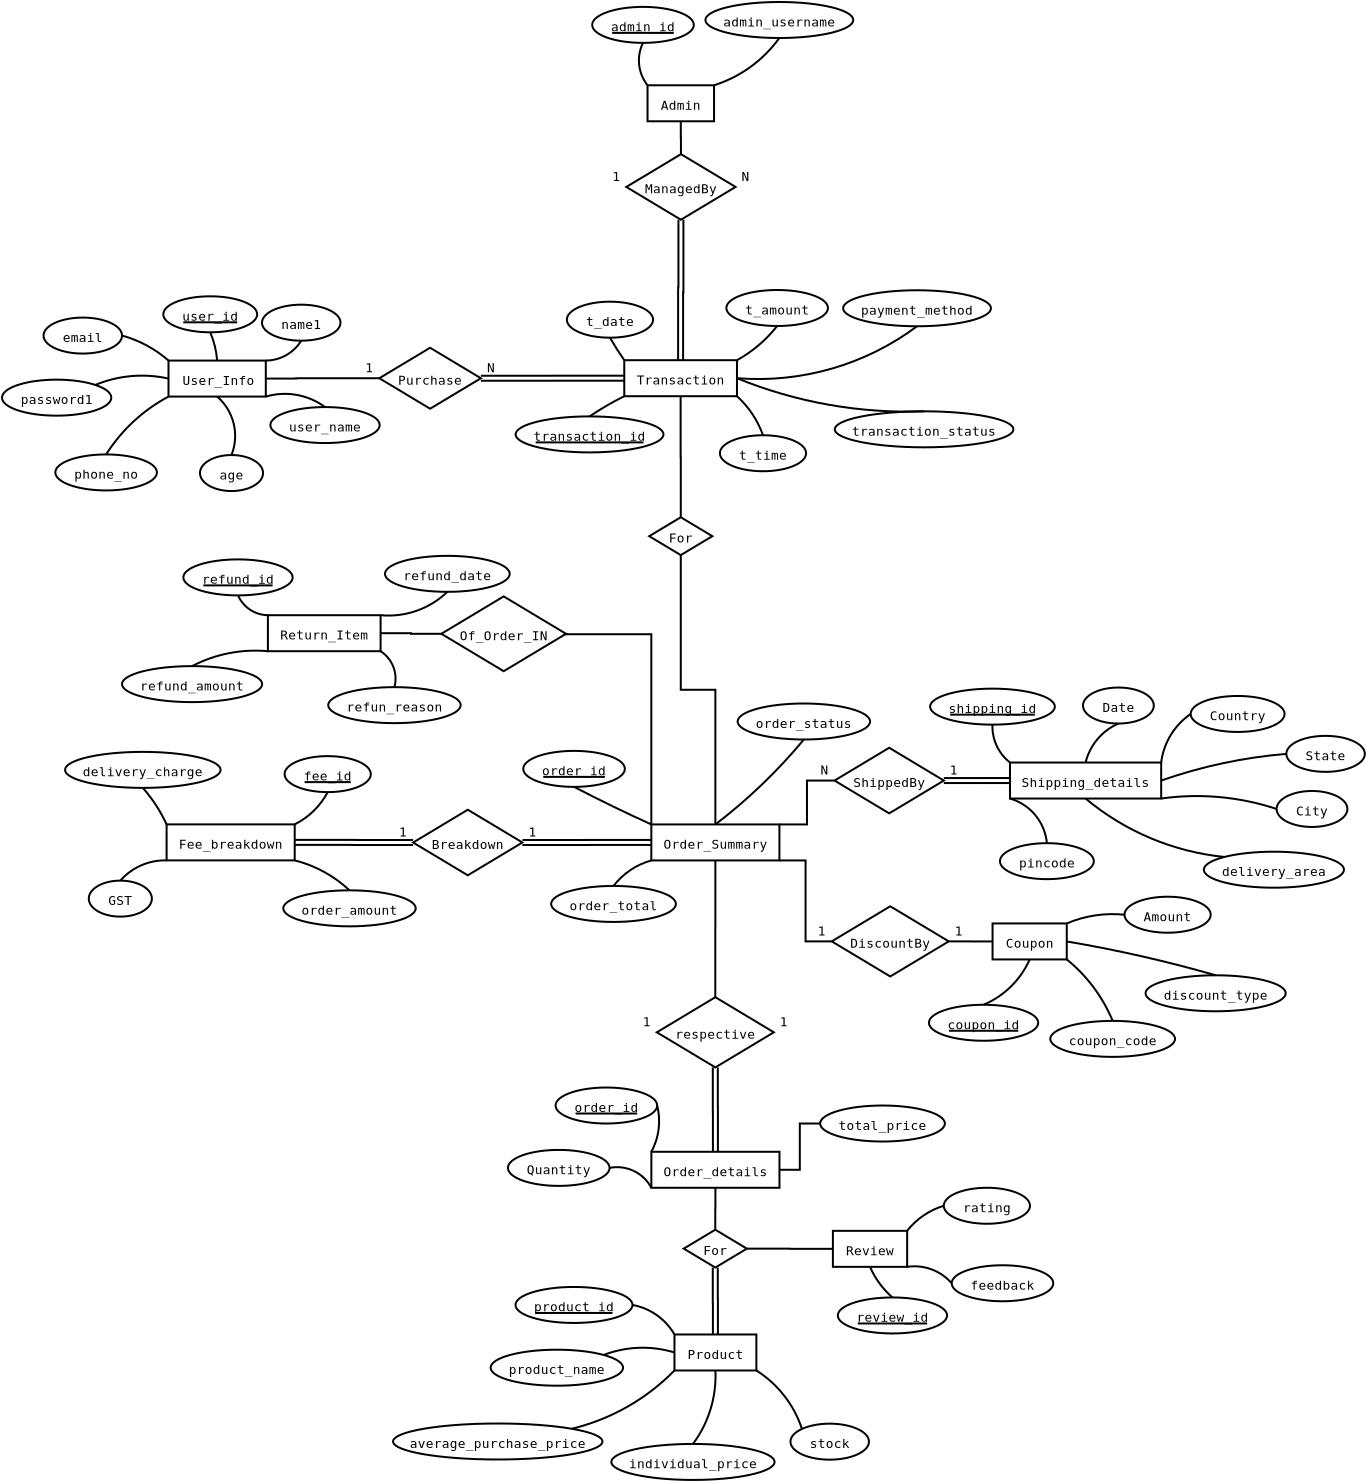 <?xml version="1.0" encoding="UTF-8"?>
<dia:diagram xmlns:dia="http://www.lysator.liu.se/~alla/dia/">
  <dia:layer name="Background" visible="true" active="true">
    <dia:object type="ER - Entity" version="0" id="O0">
      <dia:attribute name="obj_pos">
        <dia:point val="-2.109,-0.062"/>
      </dia:attribute>
      <dia:attribute name="obj_bb">
        <dia:rectangle val="-2.159,-0.112;2.806,1.788"/>
      </dia:attribute>
      <dia:attribute name="elem_corner">
        <dia:point val="-2.109,-0.062"/>
      </dia:attribute>
      <dia:attribute name="elem_width">
        <dia:real val="4.865"/>
      </dia:attribute>
      <dia:attribute name="elem_height">
        <dia:real val="1.8"/>
      </dia:attribute>
      <dia:attribute name="border_width">
        <dia:real val="0.1"/>
      </dia:attribute>
      <dia:attribute name="border_color">
        <dia:color val="#000000"/>
      </dia:attribute>
      <dia:attribute name="inner_color">
        <dia:color val="#ffffff"/>
      </dia:attribute>
      <dia:attribute name="name">
        <dia:string>#User_Info#</dia:string>
      </dia:attribute>
      <dia:attribute name="weak">
        <dia:boolean val="false"/>
      </dia:attribute>
      <dia:attribute name="associative">
        <dia:boolean val="false"/>
      </dia:attribute>
      <dia:attribute name="font">
        <dia:font family="monospace" style="0" name="Courier"/>
      </dia:attribute>
      <dia:attribute name="font_height">
        <dia:real val="0.8"/>
      </dia:attribute>
    </dia:object>
    <dia:object type="ER - Entity" version="0" id="O1">
      <dia:attribute name="obj_pos">
        <dia:point val="22.032,23.131"/>
      </dia:attribute>
      <dia:attribute name="obj_bb">
        <dia:rectangle val="21.982,23.081;28.487,24.98"/>
      </dia:attribute>
      <dia:attribute name="elem_corner">
        <dia:point val="22.032,23.131"/>
      </dia:attribute>
      <dia:attribute name="elem_width">
        <dia:real val="6.405"/>
      </dia:attribute>
      <dia:attribute name="elem_height">
        <dia:real val="1.8"/>
      </dia:attribute>
      <dia:attribute name="border_width">
        <dia:real val="0.1"/>
      </dia:attribute>
      <dia:attribute name="border_color">
        <dia:color val="#000000"/>
      </dia:attribute>
      <dia:attribute name="inner_color">
        <dia:color val="#ffffff"/>
      </dia:attribute>
      <dia:attribute name="name">
        <dia:string>#Order_Summary#</dia:string>
      </dia:attribute>
      <dia:attribute name="weak">
        <dia:boolean val="false"/>
      </dia:attribute>
      <dia:attribute name="associative">
        <dia:boolean val="false"/>
      </dia:attribute>
      <dia:attribute name="font">
        <dia:font family="monospace" style="0" name="Courier"/>
      </dia:attribute>
      <dia:attribute name="font_height">
        <dia:real val="0.8"/>
      </dia:attribute>
    </dia:object>
    <dia:object type="ER - Entity" version="0" id="O2">
      <dia:attribute name="obj_pos">
        <dia:point val="22.034,39.498"/>
      </dia:attribute>
      <dia:attribute name="obj_bb">
        <dia:rectangle val="21.983,39.448;28.488,41.348"/>
      </dia:attribute>
      <dia:attribute name="elem_corner">
        <dia:point val="22.034,39.498"/>
      </dia:attribute>
      <dia:attribute name="elem_width">
        <dia:real val="6.405"/>
      </dia:attribute>
      <dia:attribute name="elem_height">
        <dia:real val="1.8"/>
      </dia:attribute>
      <dia:attribute name="border_width">
        <dia:real val="0.1"/>
      </dia:attribute>
      <dia:attribute name="border_color">
        <dia:color val="#000000"/>
      </dia:attribute>
      <dia:attribute name="inner_color">
        <dia:color val="#ffffff"/>
      </dia:attribute>
      <dia:attribute name="name">
        <dia:string>#Order_details#</dia:string>
      </dia:attribute>
      <dia:attribute name="weak">
        <dia:boolean val="false"/>
      </dia:attribute>
      <dia:attribute name="associative">
        <dia:boolean val="false"/>
      </dia:attribute>
      <dia:attribute name="font">
        <dia:font family="monospace" style="0" name="Courier"/>
      </dia:attribute>
      <dia:attribute name="font_height">
        <dia:real val="0.8"/>
      </dia:attribute>
    </dia:object>
    <dia:object type="ER - Entity" version="0" id="O3">
      <dia:attribute name="obj_pos">
        <dia:point val="23.189,48.633"/>
      </dia:attribute>
      <dia:attribute name="obj_bb">
        <dia:rectangle val="23.139,48.583;27.334,50.483"/>
      </dia:attribute>
      <dia:attribute name="elem_corner">
        <dia:point val="23.189,48.633"/>
      </dia:attribute>
      <dia:attribute name="elem_width">
        <dia:real val="4.095"/>
      </dia:attribute>
      <dia:attribute name="elem_height">
        <dia:real val="1.8"/>
      </dia:attribute>
      <dia:attribute name="border_width">
        <dia:real val="0.1"/>
      </dia:attribute>
      <dia:attribute name="border_color">
        <dia:color val="#000000"/>
      </dia:attribute>
      <dia:attribute name="inner_color">
        <dia:color val="#ffffff"/>
      </dia:attribute>
      <dia:attribute name="name">
        <dia:string>#Product#</dia:string>
      </dia:attribute>
      <dia:attribute name="weak">
        <dia:boolean val="false"/>
      </dia:attribute>
      <dia:attribute name="associative">
        <dia:boolean val="false"/>
      </dia:attribute>
      <dia:attribute name="font">
        <dia:font family="monospace" style="0" name="Courier"/>
      </dia:attribute>
      <dia:attribute name="font_height">
        <dia:real val="0.8"/>
      </dia:attribute>
    </dia:object>
    <dia:object type="ER - Entity" version="0" id="O4">
      <dia:attribute name="obj_pos">
        <dia:point val="31.111,43.451"/>
      </dia:attribute>
      <dia:attribute name="obj_bb">
        <dia:rectangle val="31.061,43.401;34.871,45.301"/>
      </dia:attribute>
      <dia:attribute name="elem_corner">
        <dia:point val="31.111,43.451"/>
      </dia:attribute>
      <dia:attribute name="elem_width">
        <dia:real val="3.71"/>
      </dia:attribute>
      <dia:attribute name="elem_height">
        <dia:real val="1.8"/>
      </dia:attribute>
      <dia:attribute name="border_width">
        <dia:real val="0.1"/>
      </dia:attribute>
      <dia:attribute name="border_color">
        <dia:color val="#000000"/>
      </dia:attribute>
      <dia:attribute name="inner_color">
        <dia:color val="#ffffff"/>
      </dia:attribute>
      <dia:attribute name="name">
        <dia:string>#Review#</dia:string>
      </dia:attribute>
      <dia:attribute name="weak">
        <dia:boolean val="false"/>
      </dia:attribute>
      <dia:attribute name="associative">
        <dia:boolean val="false"/>
      </dia:attribute>
      <dia:attribute name="font">
        <dia:font family="monospace" style="0" name="Courier"/>
      </dia:attribute>
      <dia:attribute name="font_height">
        <dia:real val="0.8"/>
      </dia:attribute>
    </dia:object>
    <dia:object type="ER - Entity" version="0" id="O5">
      <dia:attribute name="obj_pos">
        <dia:point val="20.679,-0.081"/>
      </dia:attribute>
      <dia:attribute name="obj_bb">
        <dia:rectangle val="20.629,-0.131;26.364,1.769"/>
      </dia:attribute>
      <dia:attribute name="elem_corner">
        <dia:point val="20.679,-0.081"/>
      </dia:attribute>
      <dia:attribute name="elem_width">
        <dia:real val="5.635"/>
      </dia:attribute>
      <dia:attribute name="elem_height">
        <dia:real val="1.8"/>
      </dia:attribute>
      <dia:attribute name="border_width">
        <dia:real val="0.1"/>
      </dia:attribute>
      <dia:attribute name="border_color">
        <dia:color val="#000000"/>
      </dia:attribute>
      <dia:attribute name="inner_color">
        <dia:color val="#ffffff"/>
      </dia:attribute>
      <dia:attribute name="name">
        <dia:string>#Transaction#</dia:string>
      </dia:attribute>
      <dia:attribute name="weak">
        <dia:boolean val="false"/>
      </dia:attribute>
      <dia:attribute name="associative">
        <dia:boolean val="false"/>
      </dia:attribute>
      <dia:attribute name="font">
        <dia:font family="monospace" style="0" name="Courier"/>
      </dia:attribute>
      <dia:attribute name="font_height">
        <dia:real val="0.8"/>
      </dia:attribute>
    </dia:object>
    <dia:object type="ER - Entity" version="0" id="O6">
      <dia:attribute name="obj_pos">
        <dia:point val="2.861,12.669"/>
      </dia:attribute>
      <dia:attribute name="obj_bb">
        <dia:rectangle val="2.811,12.619;8.546,14.519"/>
      </dia:attribute>
      <dia:attribute name="elem_corner">
        <dia:point val="2.861,12.669"/>
      </dia:attribute>
      <dia:attribute name="elem_width">
        <dia:real val="5.635"/>
      </dia:attribute>
      <dia:attribute name="elem_height">
        <dia:real val="1.8"/>
      </dia:attribute>
      <dia:attribute name="border_width">
        <dia:real val="0.1"/>
      </dia:attribute>
      <dia:attribute name="border_color">
        <dia:color val="#000000"/>
      </dia:attribute>
      <dia:attribute name="inner_color">
        <dia:color val="#ffffff"/>
      </dia:attribute>
      <dia:attribute name="name">
        <dia:string>#Return_Item#</dia:string>
      </dia:attribute>
      <dia:attribute name="weak">
        <dia:boolean val="false"/>
      </dia:attribute>
      <dia:attribute name="associative">
        <dia:boolean val="false"/>
      </dia:attribute>
      <dia:attribute name="font">
        <dia:font family="monospace" style="0" name="Courier"/>
      </dia:attribute>
      <dia:attribute name="font_height">
        <dia:real val="0.8"/>
      </dia:attribute>
    </dia:object>
    <dia:object type="ER - Relationship" version="0" id="O7">
      <dia:attribute name="obj_pos">
        <dia:point val="8.43,-0.703"/>
      </dia:attribute>
      <dia:attribute name="obj_bb">
        <dia:rectangle val="7.695,-0.753;14.245,2.395"/>
      </dia:attribute>
      <dia:attribute name="elem_corner">
        <dia:point val="8.43,-0.703"/>
      </dia:attribute>
      <dia:attribute name="elem_width">
        <dia:real val="5.08"/>
      </dia:attribute>
      <dia:attribute name="elem_height">
        <dia:real val="3.048"/>
      </dia:attribute>
      <dia:attribute name="border_width">
        <dia:real val="0.1"/>
      </dia:attribute>
      <dia:attribute name="border_color">
        <dia:color val="#000000"/>
      </dia:attribute>
      <dia:attribute name="inner_color">
        <dia:color val="#ffffff"/>
      </dia:attribute>
      <dia:attribute name="name">
        <dia:string>#Purchase#</dia:string>
      </dia:attribute>
      <dia:attribute name="left_card">
        <dia:string>#1#</dia:string>
      </dia:attribute>
      <dia:attribute name="right_card">
        <dia:string>#N#</dia:string>
      </dia:attribute>
      <dia:attribute name="identifying">
        <dia:boolean val="false"/>
      </dia:attribute>
      <dia:attribute name="rotated">
        <dia:boolean val="false"/>
      </dia:attribute>
      <dia:attribute name="font">
        <dia:font family="monospace" style="0" name="Courier"/>
      </dia:attribute>
      <dia:attribute name="font_height">
        <dia:real val="0.8"/>
      </dia:attribute>
    </dia:object>
    <dia:object type="ER - Participation" version="1" id="O8">
      <dia:attribute name="obj_pos">
        <dia:point val="2.756,0.838"/>
      </dia:attribute>
      <dia:attribute name="obj_bb">
        <dia:rectangle val="2.706,0.771;8.48,0.888"/>
      </dia:attribute>
      <dia:attribute name="orth_points">
        <dia:point val="2.756,0.838"/>
        <dia:point val="4.273,0.838"/>
        <dia:point val="4.273,0.821"/>
        <dia:point val="8.43,0.821"/>
      </dia:attribute>
      <dia:attribute name="orth_orient">
        <dia:enum val="0"/>
        <dia:enum val="1"/>
        <dia:enum val="0"/>
      </dia:attribute>
      <dia:attribute name="autorouting">
        <dia:boolean val="false"/>
      </dia:attribute>
      <dia:attribute name="total">
        <dia:boolean val="false"/>
      </dia:attribute>
      <dia:connections>
        <dia:connection handle="0" to="O0" connection="4"/>
        <dia:connection handle="1" to="O7" connection="0"/>
      </dia:connections>
    </dia:object>
    <dia:object type="ER - Participation" version="1" id="O9">
      <dia:attribute name="obj_pos">
        <dia:point val="8.496,13.569"/>
      </dia:attribute>
      <dia:attribute name="obj_bb">
        <dia:rectangle val="8.446,13.519;11.581,13.65"/>
      </dia:attribute>
      <dia:attribute name="orth_points">
        <dia:point val="8.496,13.569"/>
        <dia:point val="10.014,13.569"/>
        <dia:point val="10.014,13.6"/>
        <dia:point val="11.531,13.6"/>
      </dia:attribute>
      <dia:attribute name="orth_orient">
        <dia:enum val="0"/>
        <dia:enum val="1"/>
        <dia:enum val="0"/>
      </dia:attribute>
      <dia:attribute name="autorouting">
        <dia:boolean val="true"/>
      </dia:attribute>
      <dia:attribute name="total">
        <dia:boolean val="false"/>
      </dia:attribute>
      <dia:connections>
        <dia:connection handle="0" to="O6" connection="4"/>
        <dia:connection handle="1" to="O133" connection="0"/>
      </dia:connections>
    </dia:object>
    <dia:object type="ER - Participation" version="1" id="O10">
      <dia:attribute name="obj_pos">
        <dia:point val="13.51,0.821"/>
      </dia:attribute>
      <dia:attribute name="obj_bb">
        <dia:rectangle val="13.335,0.644;20.854,0.996"/>
      </dia:attribute>
      <dia:attribute name="orth_points">
        <dia:point val="13.51,0.821"/>
        <dia:point val="17.095,0.821"/>
        <dia:point val="17.095,0.819"/>
        <dia:point val="20.679,0.819"/>
      </dia:attribute>
      <dia:attribute name="orth_orient">
        <dia:enum val="0"/>
        <dia:enum val="1"/>
        <dia:enum val="0"/>
      </dia:attribute>
      <dia:attribute name="autorouting">
        <dia:boolean val="true"/>
      </dia:attribute>
      <dia:attribute name="total">
        <dia:boolean val="true"/>
      </dia:attribute>
      <dia:connections>
        <dia:connection handle="0" to="O7" connection="4"/>
        <dia:connection handle="1" to="O5" connection="3"/>
      </dia:connections>
    </dia:object>
    <dia:object type="ER - Relationship" version="0" id="O11">
      <dia:attribute name="obj_pos">
        <dia:point val="21.927,7.771"/>
      </dia:attribute>
      <dia:attribute name="obj_bb">
        <dia:rectangle val="21.577,7.721;25.432,9.714"/>
      </dia:attribute>
      <dia:attribute name="elem_corner">
        <dia:point val="21.927,7.771"/>
      </dia:attribute>
      <dia:attribute name="elem_width">
        <dia:real val="3.155"/>
      </dia:attribute>
      <dia:attribute name="elem_height">
        <dia:real val="1.893"/>
      </dia:attribute>
      <dia:attribute name="border_width">
        <dia:real val="0.1"/>
      </dia:attribute>
      <dia:attribute name="border_color">
        <dia:color val="#000000"/>
      </dia:attribute>
      <dia:attribute name="inner_color">
        <dia:color val="#ffffff"/>
      </dia:attribute>
      <dia:attribute name="name">
        <dia:string>#For#</dia:string>
      </dia:attribute>
      <dia:attribute name="left_card">
        <dia:string>##</dia:string>
      </dia:attribute>
      <dia:attribute name="right_card">
        <dia:string>##</dia:string>
      </dia:attribute>
      <dia:attribute name="identifying">
        <dia:boolean val="false"/>
      </dia:attribute>
      <dia:attribute name="rotated">
        <dia:boolean val="false"/>
      </dia:attribute>
      <dia:attribute name="font">
        <dia:font family="monospace" style="0" name="Courier"/>
      </dia:attribute>
      <dia:attribute name="font_height">
        <dia:real val="0.8"/>
      </dia:attribute>
    </dia:object>
    <dia:object type="ER - Participation" version="1" id="O12">
      <dia:attribute name="obj_pos">
        <dia:point val="23.497,1.719"/>
      </dia:attribute>
      <dia:attribute name="obj_bb">
        <dia:rectangle val="23.447,1.669;23.555,7.821"/>
      </dia:attribute>
      <dia:attribute name="orth_points">
        <dia:point val="23.497,1.719"/>
        <dia:point val="23.497,4.745"/>
        <dia:point val="23.505,4.745"/>
        <dia:point val="23.505,7.771"/>
      </dia:attribute>
      <dia:attribute name="orth_orient">
        <dia:enum val="1"/>
        <dia:enum val="0"/>
        <dia:enum val="1"/>
      </dia:attribute>
      <dia:attribute name="autorouting">
        <dia:boolean val="true"/>
      </dia:attribute>
      <dia:attribute name="total">
        <dia:boolean val="false"/>
      </dia:attribute>
      <dia:connections>
        <dia:connection handle="0" to="O5" connection="6"/>
        <dia:connection handle="1" to="O11" connection="2"/>
      </dia:connections>
    </dia:object>
    <dia:object type="ER - Participation" version="1" id="O13">
      <dia:attribute name="obj_pos">
        <dia:point val="25.235,23.131"/>
      </dia:attribute>
      <dia:attribute name="obj_bb">
        <dia:rectangle val="23.455,9.614;25.285,23.18"/>
      </dia:attribute>
      <dia:attribute name="orth_points">
        <dia:point val="25.235,23.131"/>
        <dia:point val="25.235,16.397"/>
        <dia:point val="23.505,16.397"/>
        <dia:point val="23.505,9.664"/>
      </dia:attribute>
      <dia:attribute name="orth_orient">
        <dia:enum val="1"/>
        <dia:enum val="0"/>
        <dia:enum val="1"/>
      </dia:attribute>
      <dia:attribute name="autorouting">
        <dia:boolean val="true"/>
      </dia:attribute>
      <dia:attribute name="total">
        <dia:boolean val="false"/>
      </dia:attribute>
      <dia:connections>
        <dia:connection handle="0" to="O1" connection="1"/>
        <dia:connection handle="1" to="O11" connection="6"/>
      </dia:connections>
    </dia:object>
    <dia:object type="ER - Relationship" version="0" id="O14">
      <dia:attribute name="obj_pos">
        <dia:point val="22.306,31.769"/>
      </dia:attribute>
      <dia:attribute name="obj_bb">
        <dia:rectangle val="21.572,31.719;28.892,35.329"/>
      </dia:attribute>
      <dia:attribute name="elem_corner">
        <dia:point val="22.306,31.769"/>
      </dia:attribute>
      <dia:attribute name="elem_width">
        <dia:real val="5.85"/>
      </dia:attribute>
      <dia:attribute name="elem_height">
        <dia:real val="3.51"/>
      </dia:attribute>
      <dia:attribute name="border_width">
        <dia:real val="0.1"/>
      </dia:attribute>
      <dia:attribute name="border_color">
        <dia:color val="#000000"/>
      </dia:attribute>
      <dia:attribute name="inner_color">
        <dia:color val="#ffffff"/>
      </dia:attribute>
      <dia:attribute name="name">
        <dia:string>#respective#</dia:string>
      </dia:attribute>
      <dia:attribute name="left_card">
        <dia:string>#1#</dia:string>
      </dia:attribute>
      <dia:attribute name="right_card">
        <dia:string>#1#</dia:string>
      </dia:attribute>
      <dia:attribute name="identifying">
        <dia:boolean val="false"/>
      </dia:attribute>
      <dia:attribute name="rotated">
        <dia:boolean val="false"/>
      </dia:attribute>
      <dia:attribute name="font">
        <dia:font family="monospace" style="0" name="Courier"/>
      </dia:attribute>
      <dia:attribute name="font_height">
        <dia:real val="0.8"/>
      </dia:attribute>
    </dia:object>
    <dia:object type="ER - Participation" version="1" id="O15">
      <dia:attribute name="obj_pos">
        <dia:point val="25.235,24.93"/>
      </dia:attribute>
      <dia:attribute name="obj_bb">
        <dia:rectangle val="25.181,24.881;25.285,31.819"/>
      </dia:attribute>
      <dia:attribute name="orth_points">
        <dia:point val="25.235,24.93"/>
        <dia:point val="25.235,28.349"/>
        <dia:point val="25.232,28.349"/>
        <dia:point val="25.232,31.769"/>
      </dia:attribute>
      <dia:attribute name="orth_orient">
        <dia:enum val="1"/>
        <dia:enum val="0"/>
        <dia:enum val="1"/>
      </dia:attribute>
      <dia:attribute name="autorouting">
        <dia:boolean val="true"/>
      </dia:attribute>
      <dia:attribute name="total">
        <dia:boolean val="false"/>
      </dia:attribute>
      <dia:connections>
        <dia:connection handle="0" to="O1" connection="6"/>
        <dia:connection handle="1" to="O14" connection="2"/>
      </dia:connections>
    </dia:object>
    <dia:object type="ER - Participation" version="1" id="O16">
      <dia:attribute name="obj_pos">
        <dia:point val="25.236,39.498"/>
      </dia:attribute>
      <dia:attribute name="obj_bb">
        <dia:rectangle val="25.056,35.104;25.411,39.673"/>
      </dia:attribute>
      <dia:attribute name="orth_points">
        <dia:point val="25.236,39.498"/>
        <dia:point val="25.236,37.389"/>
        <dia:point val="25.232,37.389"/>
        <dia:point val="25.232,35.279"/>
      </dia:attribute>
      <dia:attribute name="orth_orient">
        <dia:enum val="1"/>
        <dia:enum val="0"/>
        <dia:enum val="1"/>
      </dia:attribute>
      <dia:attribute name="autorouting">
        <dia:boolean val="true"/>
      </dia:attribute>
      <dia:attribute name="total">
        <dia:boolean val="true"/>
      </dia:attribute>
      <dia:connections>
        <dia:connection handle="0" to="O2" connection="1"/>
        <dia:connection handle="1" to="O14" connection="6"/>
      </dia:connections>
    </dia:object>
    <dia:object type="ER - Relationship" version="0" id="O17">
      <dia:attribute name="obj_pos">
        <dia:point val="23.652,43.395"/>
      </dia:attribute>
      <dia:attribute name="obj_bb">
        <dia:rectangle val="23.302,43.345;27.157,45.338"/>
      </dia:attribute>
      <dia:attribute name="elem_corner">
        <dia:point val="23.652,43.395"/>
      </dia:attribute>
      <dia:attribute name="elem_width">
        <dia:real val="3.155"/>
      </dia:attribute>
      <dia:attribute name="elem_height">
        <dia:real val="1.893"/>
      </dia:attribute>
      <dia:attribute name="border_width">
        <dia:real val="0.1"/>
      </dia:attribute>
      <dia:attribute name="border_color">
        <dia:color val="#000000"/>
      </dia:attribute>
      <dia:attribute name="inner_color">
        <dia:color val="#ffffff"/>
      </dia:attribute>
      <dia:attribute name="name">
        <dia:string>#For#</dia:string>
      </dia:attribute>
      <dia:attribute name="left_card">
        <dia:string>##</dia:string>
      </dia:attribute>
      <dia:attribute name="right_card">
        <dia:string>##</dia:string>
      </dia:attribute>
      <dia:attribute name="identifying">
        <dia:boolean val="false"/>
      </dia:attribute>
      <dia:attribute name="rotated">
        <dia:boolean val="false"/>
      </dia:attribute>
      <dia:attribute name="font">
        <dia:font family="monospace" style="0" name="Courier"/>
      </dia:attribute>
      <dia:attribute name="font_height">
        <dia:real val="0.8"/>
      </dia:attribute>
    </dia:object>
    <dia:object type="ER - Participation" version="1" id="O18">
      <dia:attribute name="obj_pos">
        <dia:point val="25.236,41.298"/>
      </dia:attribute>
      <dia:attribute name="obj_bb">
        <dia:rectangle val="25.18,41.248;25.286,43.445"/>
      </dia:attribute>
      <dia:attribute name="orth_points">
        <dia:point val="25.236,41.298"/>
        <dia:point val="25.236,42.347"/>
        <dia:point val="25.23,42.347"/>
        <dia:point val="25.23,43.395"/>
      </dia:attribute>
      <dia:attribute name="orth_orient">
        <dia:enum val="1"/>
        <dia:enum val="0"/>
        <dia:enum val="1"/>
      </dia:attribute>
      <dia:attribute name="autorouting">
        <dia:boolean val="true"/>
      </dia:attribute>
      <dia:attribute name="total">
        <dia:boolean val="false"/>
      </dia:attribute>
      <dia:connections>
        <dia:connection handle="0" to="O2" connection="6"/>
        <dia:connection handle="1" to="O17" connection="2"/>
      </dia:connections>
    </dia:object>
    <dia:object type="ER - Participation" version="1" id="O19">
      <dia:attribute name="obj_pos">
        <dia:point val="25.23,45.288"/>
      </dia:attribute>
      <dia:attribute name="obj_bb">
        <dia:rectangle val="25.055,45.113;25.412,48.808"/>
      </dia:attribute>
      <dia:attribute name="orth_points">
        <dia:point val="25.23,45.288"/>
        <dia:point val="25.23,46.96"/>
        <dia:point val="25.237,46.96"/>
        <dia:point val="25.237,48.633"/>
      </dia:attribute>
      <dia:attribute name="orth_orient">
        <dia:enum val="1"/>
        <dia:enum val="0"/>
        <dia:enum val="1"/>
      </dia:attribute>
      <dia:attribute name="autorouting">
        <dia:boolean val="true"/>
      </dia:attribute>
      <dia:attribute name="total">
        <dia:boolean val="true"/>
      </dia:attribute>
      <dia:connections>
        <dia:connection handle="0" to="O17" connection="6"/>
        <dia:connection handle="1" to="O3" connection="1"/>
      </dia:connections>
    </dia:object>
    <dia:object type="ER - Participation" version="1" id="O20">
      <dia:attribute name="obj_pos">
        <dia:point val="26.807,44.341"/>
      </dia:attribute>
      <dia:attribute name="obj_bb">
        <dia:rectangle val="26.757,44.291;31.161,44.401"/>
      </dia:attribute>
      <dia:attribute name="orth_points">
        <dia:point val="26.807,44.341"/>
        <dia:point val="28.959,44.341"/>
        <dia:point val="28.959,44.351"/>
        <dia:point val="31.111,44.351"/>
      </dia:attribute>
      <dia:attribute name="orth_orient">
        <dia:enum val="0"/>
        <dia:enum val="1"/>
        <dia:enum val="0"/>
      </dia:attribute>
      <dia:attribute name="autorouting">
        <dia:boolean val="true"/>
      </dia:attribute>
      <dia:attribute name="total">
        <dia:boolean val="false"/>
      </dia:attribute>
      <dia:connections>
        <dia:connection handle="0" to="O17" connection="4"/>
        <dia:connection handle="1" to="O4" connection="3"/>
      </dia:connections>
    </dia:object>
    <dia:object type="ER - Entity" version="0" id="O21">
      <dia:attribute name="obj_pos">
        <dia:point val="21.843,-13.827"/>
      </dia:attribute>
      <dia:attribute name="obj_bb">
        <dia:rectangle val="21.793,-13.877;25.218,-11.977"/>
      </dia:attribute>
      <dia:attribute name="elem_corner">
        <dia:point val="21.843,-13.827"/>
      </dia:attribute>
      <dia:attribute name="elem_width">
        <dia:real val="3.325"/>
      </dia:attribute>
      <dia:attribute name="elem_height">
        <dia:real val="1.8"/>
      </dia:attribute>
      <dia:attribute name="border_width">
        <dia:real val="0.1"/>
      </dia:attribute>
      <dia:attribute name="border_color">
        <dia:color val="#000000"/>
      </dia:attribute>
      <dia:attribute name="inner_color">
        <dia:color val="#ffffff"/>
      </dia:attribute>
      <dia:attribute name="name">
        <dia:string>#Admin#</dia:string>
      </dia:attribute>
      <dia:attribute name="weak">
        <dia:boolean val="false"/>
      </dia:attribute>
      <dia:attribute name="associative">
        <dia:boolean val="false"/>
      </dia:attribute>
      <dia:attribute name="font">
        <dia:font family="monospace" style="0" name="Courier"/>
      </dia:attribute>
      <dia:attribute name="font_height">
        <dia:real val="0.8"/>
      </dia:attribute>
    </dia:object>
    <dia:object type="ER - Relationship" version="0" id="O22">
      <dia:attribute name="obj_pos">
        <dia:point val="20.78,-10.383"/>
      </dia:attribute>
      <dia:attribute name="obj_bb">
        <dia:rectangle val="20.045,-10.433;26.98,-7.054"/>
      </dia:attribute>
      <dia:attribute name="elem_corner">
        <dia:point val="20.78,-10.383"/>
      </dia:attribute>
      <dia:attribute name="elem_width">
        <dia:real val="5.465"/>
      </dia:attribute>
      <dia:attribute name="elem_height">
        <dia:real val="3.279"/>
      </dia:attribute>
      <dia:attribute name="border_width">
        <dia:real val="0.1"/>
      </dia:attribute>
      <dia:attribute name="border_color">
        <dia:color val="#000000"/>
      </dia:attribute>
      <dia:attribute name="inner_color">
        <dia:color val="#ffffff"/>
      </dia:attribute>
      <dia:attribute name="name">
        <dia:string>#ManagedBy#</dia:string>
      </dia:attribute>
      <dia:attribute name="left_card">
        <dia:string>#1#</dia:string>
      </dia:attribute>
      <dia:attribute name="right_card">
        <dia:string>#N#</dia:string>
      </dia:attribute>
      <dia:attribute name="identifying">
        <dia:boolean val="false"/>
      </dia:attribute>
      <dia:attribute name="rotated">
        <dia:boolean val="false"/>
      </dia:attribute>
      <dia:attribute name="font">
        <dia:font family="monospace" style="0" name="Courier"/>
      </dia:attribute>
      <dia:attribute name="font_height">
        <dia:real val="0.8"/>
      </dia:attribute>
    </dia:object>
    <dia:object type="ER - Participation" version="1" id="O23">
      <dia:attribute name="obj_pos">
        <dia:point val="23.497,-0.081"/>
      </dia:attribute>
      <dia:attribute name="obj_bb">
        <dia:rectangle val="23.322,-7.279;23.688,0.094"/>
      </dia:attribute>
      <dia:attribute name="orth_points">
        <dia:point val="23.497,-0.081"/>
        <dia:point val="23.497,-3.593"/>
        <dia:point val="23.513,-3.593"/>
        <dia:point val="23.513,-7.104"/>
      </dia:attribute>
      <dia:attribute name="orth_orient">
        <dia:enum val="1"/>
        <dia:enum val="0"/>
        <dia:enum val="1"/>
      </dia:attribute>
      <dia:attribute name="autorouting">
        <dia:boolean val="true"/>
      </dia:attribute>
      <dia:attribute name="total">
        <dia:boolean val="true"/>
      </dia:attribute>
      <dia:connections>
        <dia:connection handle="0" to="O5" connection="1"/>
        <dia:connection handle="1" to="O22" connection="6"/>
      </dia:connections>
    </dia:object>
    <dia:object type="ER - Participation" version="1" id="O24">
      <dia:attribute name="obj_pos">
        <dia:point val="23.513,-10.383"/>
      </dia:attribute>
      <dia:attribute name="obj_bb">
        <dia:rectangle val="23.456,-12.077;23.563,-10.333"/>
      </dia:attribute>
      <dia:attribute name="orth_points">
        <dia:point val="23.513,-10.383"/>
        <dia:point val="23.513,-11.205"/>
        <dia:point val="23.506,-11.205"/>
        <dia:point val="23.506,-12.027"/>
      </dia:attribute>
      <dia:attribute name="orth_orient">
        <dia:enum val="1"/>
        <dia:enum val="0"/>
        <dia:enum val="1"/>
      </dia:attribute>
      <dia:attribute name="autorouting">
        <dia:boolean val="true"/>
      </dia:attribute>
      <dia:attribute name="total">
        <dia:boolean val="false"/>
      </dia:attribute>
      <dia:connections>
        <dia:connection handle="0" to="O22" connection="2"/>
        <dia:connection handle="1" to="O21" connection="6"/>
      </dia:connections>
    </dia:object>
    <dia:object type="ER - Entity" version="0" id="O25">
      <dia:attribute name="obj_pos">
        <dia:point val="39.094,28.081"/>
      </dia:attribute>
      <dia:attribute name="obj_bb">
        <dia:rectangle val="39.044,28.031;42.854,29.931"/>
      </dia:attribute>
      <dia:attribute name="elem_corner">
        <dia:point val="39.094,28.081"/>
      </dia:attribute>
      <dia:attribute name="elem_width">
        <dia:real val="3.71"/>
      </dia:attribute>
      <dia:attribute name="elem_height">
        <dia:real val="1.8"/>
      </dia:attribute>
      <dia:attribute name="border_width">
        <dia:real val="0.1"/>
      </dia:attribute>
      <dia:attribute name="border_color">
        <dia:color val="#000000"/>
      </dia:attribute>
      <dia:attribute name="inner_color">
        <dia:color val="#ffffff"/>
      </dia:attribute>
      <dia:attribute name="name">
        <dia:string>#Coupon#</dia:string>
      </dia:attribute>
      <dia:attribute name="weak">
        <dia:boolean val="false"/>
      </dia:attribute>
      <dia:attribute name="associative">
        <dia:boolean val="false"/>
      </dia:attribute>
      <dia:attribute name="font">
        <dia:font family="monospace" style="0" name="Courier"/>
      </dia:attribute>
      <dia:attribute name="font_height">
        <dia:real val="0.8"/>
      </dia:attribute>
    </dia:object>
    <dia:object type="ER - Entity" version="0" id="O26">
      <dia:attribute name="obj_pos">
        <dia:point val="-2.204,23.128"/>
      </dia:attribute>
      <dia:attribute name="obj_bb">
        <dia:rectangle val="-2.254,23.078;4.251,24.978"/>
      </dia:attribute>
      <dia:attribute name="elem_corner">
        <dia:point val="-2.204,23.128"/>
      </dia:attribute>
      <dia:attribute name="elem_width">
        <dia:real val="6.405"/>
      </dia:attribute>
      <dia:attribute name="elem_height">
        <dia:real val="1.8"/>
      </dia:attribute>
      <dia:attribute name="border_width">
        <dia:real val="0.1"/>
      </dia:attribute>
      <dia:attribute name="border_color">
        <dia:color val="#000000"/>
      </dia:attribute>
      <dia:attribute name="inner_color">
        <dia:color val="#ffffff"/>
      </dia:attribute>
      <dia:attribute name="name">
        <dia:string>#Fee_breakdown#</dia:string>
      </dia:attribute>
      <dia:attribute name="weak">
        <dia:boolean val="false"/>
      </dia:attribute>
      <dia:attribute name="associative">
        <dia:boolean val="false"/>
      </dia:attribute>
      <dia:attribute name="font">
        <dia:font family="monospace" style="0" name="Courier"/>
      </dia:attribute>
      <dia:attribute name="font_height">
        <dia:real val="0.8"/>
      </dia:attribute>
    </dia:object>
    <dia:object type="ER - Relationship" version="0" id="O27">
      <dia:attribute name="obj_pos">
        <dia:point val="31.052,27.223"/>
      </dia:attribute>
      <dia:attribute name="obj_bb">
        <dia:rectangle val="30.317,27.173;37.636,30.783"/>
      </dia:attribute>
      <dia:attribute name="elem_corner">
        <dia:point val="31.052,27.223"/>
      </dia:attribute>
      <dia:attribute name="elem_width">
        <dia:real val="5.85"/>
      </dia:attribute>
      <dia:attribute name="elem_height">
        <dia:real val="3.51"/>
      </dia:attribute>
      <dia:attribute name="border_width">
        <dia:real val="0.1"/>
      </dia:attribute>
      <dia:attribute name="border_color">
        <dia:color val="#000000"/>
      </dia:attribute>
      <dia:attribute name="inner_color">
        <dia:color val="#ffffff"/>
      </dia:attribute>
      <dia:attribute name="name">
        <dia:string>#DiscountBy#</dia:string>
      </dia:attribute>
      <dia:attribute name="left_card">
        <dia:string>#1#</dia:string>
      </dia:attribute>
      <dia:attribute name="right_card">
        <dia:string>#1#</dia:string>
      </dia:attribute>
      <dia:attribute name="identifying">
        <dia:boolean val="false"/>
      </dia:attribute>
      <dia:attribute name="rotated">
        <dia:boolean val="false"/>
      </dia:attribute>
      <dia:attribute name="font">
        <dia:font family="monospace" style="0" name="Courier"/>
      </dia:attribute>
      <dia:attribute name="font_height">
        <dia:real val="0.8"/>
      </dia:attribute>
    </dia:object>
    <dia:object type="ER - Participation" version="1" id="O28">
      <dia:attribute name="obj_pos">
        <dia:point val="28.437,24.93"/>
      </dia:attribute>
      <dia:attribute name="obj_bb">
        <dia:rectangle val="28.387,24.881;31.102,29.028"/>
      </dia:attribute>
      <dia:attribute name="orth_points">
        <dia:point val="28.437,24.93"/>
        <dia:point val="29.744,24.93"/>
        <dia:point val="29.744,28.978"/>
        <dia:point val="31.052,28.978"/>
      </dia:attribute>
      <dia:attribute name="orth_orient">
        <dia:enum val="0"/>
        <dia:enum val="1"/>
        <dia:enum val="0"/>
      </dia:attribute>
      <dia:attribute name="autorouting">
        <dia:boolean val="true"/>
      </dia:attribute>
      <dia:attribute name="total">
        <dia:boolean val="false"/>
      </dia:attribute>
      <dia:connections>
        <dia:connection handle="0" to="O1" connection="7"/>
        <dia:connection handle="1" to="O27" connection="0"/>
      </dia:connections>
    </dia:object>
    <dia:object type="ER - Participation" version="1" id="O29">
      <dia:attribute name="obj_pos">
        <dia:point val="36.901,28.978"/>
      </dia:attribute>
      <dia:attribute name="obj_bb">
        <dia:rectangle val="36.852,28.928;39.144,29.031"/>
      </dia:attribute>
      <dia:attribute name="orth_points">
        <dia:point val="36.901,28.978"/>
        <dia:point val="37.998,28.978"/>
        <dia:point val="37.998,28.981"/>
        <dia:point val="39.094,28.981"/>
      </dia:attribute>
      <dia:attribute name="orth_orient">
        <dia:enum val="0"/>
        <dia:enum val="1"/>
        <dia:enum val="0"/>
      </dia:attribute>
      <dia:attribute name="autorouting">
        <dia:boolean val="true"/>
      </dia:attribute>
      <dia:attribute name="total">
        <dia:boolean val="false"/>
      </dia:attribute>
      <dia:connections>
        <dia:connection handle="0" to="O27" connection="4"/>
        <dia:connection handle="1" to="O25" connection="3"/>
      </dia:connections>
    </dia:object>
    <dia:object type="ER - Relationship" version="0" id="O30">
      <dia:attribute name="obj_pos">
        <dia:point val="10.121,22.395"/>
      </dia:attribute>
      <dia:attribute name="obj_bb">
        <dia:rectangle val="9.386,22.345;16.322,25.724"/>
      </dia:attribute>
      <dia:attribute name="elem_corner">
        <dia:point val="10.121,22.395"/>
      </dia:attribute>
      <dia:attribute name="elem_width">
        <dia:real val="5.465"/>
      </dia:attribute>
      <dia:attribute name="elem_height">
        <dia:real val="3.279"/>
      </dia:attribute>
      <dia:attribute name="border_width">
        <dia:real val="0.1"/>
      </dia:attribute>
      <dia:attribute name="border_color">
        <dia:color val="#000000"/>
      </dia:attribute>
      <dia:attribute name="inner_color">
        <dia:color val="#ffffff"/>
      </dia:attribute>
      <dia:attribute name="name">
        <dia:string>#Breakdown#</dia:string>
      </dia:attribute>
      <dia:attribute name="left_card">
        <dia:string>#1#</dia:string>
      </dia:attribute>
      <dia:attribute name="right_card">
        <dia:string>#1#</dia:string>
      </dia:attribute>
      <dia:attribute name="identifying">
        <dia:boolean val="false"/>
      </dia:attribute>
      <dia:attribute name="rotated">
        <dia:boolean val="false"/>
      </dia:attribute>
      <dia:attribute name="font">
        <dia:font family="monospace" style="0" name="Courier"/>
      </dia:attribute>
      <dia:attribute name="font_height">
        <dia:real val="0.8"/>
      </dia:attribute>
    </dia:object>
    <dia:object type="ER - Participation" version="1" id="O31">
      <dia:attribute name="obj_pos">
        <dia:point val="4.201,24.028"/>
      </dia:attribute>
      <dia:attribute name="obj_bb">
        <dia:rectangle val="4.026,23.853;10.296,24.209"/>
      </dia:attribute>
      <dia:attribute name="orth_points">
        <dia:point val="4.201,24.028"/>
        <dia:point val="7.161,24.028"/>
        <dia:point val="7.161,24.034"/>
        <dia:point val="10.121,24.034"/>
      </dia:attribute>
      <dia:attribute name="orth_orient">
        <dia:enum val="0"/>
        <dia:enum val="1"/>
        <dia:enum val="0"/>
      </dia:attribute>
      <dia:attribute name="autorouting">
        <dia:boolean val="true"/>
      </dia:attribute>
      <dia:attribute name="total">
        <dia:boolean val="true"/>
      </dia:attribute>
      <dia:connections>
        <dia:connection handle="0" to="O26" connection="4"/>
        <dia:connection handle="1" to="O30" connection="0"/>
      </dia:connections>
    </dia:object>
    <dia:object type="ER - Participation" version="1" id="O32">
      <dia:attribute name="obj_pos">
        <dia:point val="15.586,24.034"/>
      </dia:attribute>
      <dia:attribute name="obj_bb">
        <dia:rectangle val="15.412,23.855;22.207,24.209"/>
      </dia:attribute>
      <dia:attribute name="orth_points">
        <dia:point val="15.586,24.034"/>
        <dia:point val="18.809,24.034"/>
        <dia:point val="18.809,24.03"/>
        <dia:point val="22.032,24.03"/>
      </dia:attribute>
      <dia:attribute name="orth_orient">
        <dia:enum val="0"/>
        <dia:enum val="1"/>
        <dia:enum val="0"/>
      </dia:attribute>
      <dia:attribute name="autorouting">
        <dia:boolean val="true"/>
      </dia:attribute>
      <dia:attribute name="total">
        <dia:boolean val="true"/>
      </dia:attribute>
      <dia:connections>
        <dia:connection handle="0" to="O30" connection="4"/>
        <dia:connection handle="1" to="O1" connection="3"/>
      </dia:connections>
    </dia:object>
    <dia:object type="ER - Relationship" version="0" id="O33">
      <dia:attribute name="obj_pos">
        <dia:point val="31.192,19.297"/>
      </dia:attribute>
      <dia:attribute name="obj_bb">
        <dia:rectangle val="30.457,19.247;37.392,22.626"/>
      </dia:attribute>
      <dia:attribute name="elem_corner">
        <dia:point val="31.192,19.297"/>
      </dia:attribute>
      <dia:attribute name="elem_width">
        <dia:real val="5.465"/>
      </dia:attribute>
      <dia:attribute name="elem_height">
        <dia:real val="3.279"/>
      </dia:attribute>
      <dia:attribute name="border_width">
        <dia:real val="0.1"/>
      </dia:attribute>
      <dia:attribute name="border_color">
        <dia:color val="#000000"/>
      </dia:attribute>
      <dia:attribute name="inner_color">
        <dia:color val="#ffffff"/>
      </dia:attribute>
      <dia:attribute name="name">
        <dia:string>#ShippedBy#</dia:string>
      </dia:attribute>
      <dia:attribute name="left_card">
        <dia:string>#N#</dia:string>
      </dia:attribute>
      <dia:attribute name="right_card">
        <dia:string>#1#</dia:string>
      </dia:attribute>
      <dia:attribute name="identifying">
        <dia:boolean val="false"/>
      </dia:attribute>
      <dia:attribute name="rotated">
        <dia:boolean val="false"/>
      </dia:attribute>
      <dia:attribute name="font">
        <dia:font family="monospace" style="0" name="Courier"/>
      </dia:attribute>
      <dia:attribute name="font_height">
        <dia:real val="0.8"/>
      </dia:attribute>
    </dia:object>
    <dia:object type="ER - Participation" version="1" id="O34">
      <dia:attribute name="obj_pos">
        <dia:point val="28.437,23.131"/>
      </dia:attribute>
      <dia:attribute name="obj_bb">
        <dia:rectangle val="28.387,20.887;31.242,23.18"/>
      </dia:attribute>
      <dia:attribute name="orth_points">
        <dia:point val="28.437,23.131"/>
        <dia:point val="28.437,22.034"/>
        <dia:point val="31.192,22.034"/>
        <dia:point val="31.192,20.937"/>
      </dia:attribute>
      <dia:attribute name="orth_orient">
        <dia:enum val="1"/>
        <dia:enum val="0"/>
        <dia:enum val="1"/>
      </dia:attribute>
      <dia:attribute name="autorouting">
        <dia:boolean val="true"/>
      </dia:attribute>
      <dia:attribute name="total">
        <dia:boolean val="false"/>
      </dia:attribute>
      <dia:connections>
        <dia:connection handle="0" to="O1" connection="2"/>
        <dia:connection handle="1" to="O33" connection="0"/>
      </dia:connections>
    </dia:object>
    <dia:object type="ER - Entity" version="0" id="O35">
      <dia:attribute name="obj_pos">
        <dia:point val="39.965,20.036"/>
      </dia:attribute>
      <dia:attribute name="obj_bb">
        <dia:rectangle val="39.915,19.986;47.575,21.886"/>
      </dia:attribute>
      <dia:attribute name="elem_corner">
        <dia:point val="39.965,20.036"/>
      </dia:attribute>
      <dia:attribute name="elem_width">
        <dia:real val="7.56"/>
      </dia:attribute>
      <dia:attribute name="elem_height">
        <dia:real val="1.8"/>
      </dia:attribute>
      <dia:attribute name="border_width">
        <dia:real val="0.1"/>
      </dia:attribute>
      <dia:attribute name="border_color">
        <dia:color val="#000000"/>
      </dia:attribute>
      <dia:attribute name="inner_color">
        <dia:color val="#ffffff"/>
      </dia:attribute>
      <dia:attribute name="name">
        <dia:string>#Shipping_details#</dia:string>
      </dia:attribute>
      <dia:attribute name="weak">
        <dia:boolean val="false"/>
      </dia:attribute>
      <dia:attribute name="associative">
        <dia:boolean val="false"/>
      </dia:attribute>
      <dia:attribute name="font">
        <dia:font family="monospace" style="0" name="Courier"/>
      </dia:attribute>
      <dia:attribute name="font_height">
        <dia:real val="0.8"/>
      </dia:attribute>
    </dia:object>
    <dia:object type="ER - Participation" version="1" id="O36">
      <dia:attribute name="obj_pos">
        <dia:point val="36.657,20.937"/>
      </dia:attribute>
      <dia:attribute name="obj_bb">
        <dia:rectangle val="36.482,20.761;40.14,21.112"/>
      </dia:attribute>
      <dia:attribute name="orth_points">
        <dia:point val="36.657,20.937"/>
        <dia:point val="38.311,20.937"/>
        <dia:point val="38.311,20.936"/>
        <dia:point val="39.965,20.936"/>
      </dia:attribute>
      <dia:attribute name="orth_orient">
        <dia:enum val="0"/>
        <dia:enum val="1"/>
        <dia:enum val="0"/>
      </dia:attribute>
      <dia:attribute name="autorouting">
        <dia:boolean val="true"/>
      </dia:attribute>
      <dia:attribute name="total">
        <dia:boolean val="true"/>
      </dia:attribute>
      <dia:connections>
        <dia:connection handle="0" to="O33" connection="4"/>
        <dia:connection handle="1" to="O35" connection="3"/>
      </dia:connections>
    </dia:object>
    <dia:object type="ER - Attribute" version="0" id="O37">
      <dia:attribute name="obj_pos">
        <dia:point val="19.076,-17.747"/>
      </dia:attribute>
      <dia:attribute name="obj_bb">
        <dia:rectangle val="19.026,-17.797;24.206,-15.897"/>
      </dia:attribute>
      <dia:attribute name="elem_corner">
        <dia:point val="19.076,-17.747"/>
      </dia:attribute>
      <dia:attribute name="elem_width">
        <dia:real val="5.08"/>
      </dia:attribute>
      <dia:attribute name="elem_height">
        <dia:real val="1.8"/>
      </dia:attribute>
      <dia:attribute name="border_width">
        <dia:real val="0.1"/>
      </dia:attribute>
      <dia:attribute name="border_color">
        <dia:color val="#000000"/>
      </dia:attribute>
      <dia:attribute name="inner_color">
        <dia:color val="#ffffff"/>
      </dia:attribute>
      <dia:attribute name="name">
        <dia:string>#admin_id#</dia:string>
      </dia:attribute>
      <dia:attribute name="key">
        <dia:boolean val="true"/>
      </dia:attribute>
      <dia:attribute name="weak_key">
        <dia:boolean val="false"/>
      </dia:attribute>
      <dia:attribute name="derived">
        <dia:boolean val="false"/>
      </dia:attribute>
      <dia:attribute name="multivalued">
        <dia:boolean val="false"/>
      </dia:attribute>
      <dia:attribute name="font">
        <dia:font family="monospace" style="0" name="Courier"/>
      </dia:attribute>
      <dia:attribute name="font_height">
        <dia:real val="0.8"/>
      </dia:attribute>
    </dia:object>
    <dia:object type="ER - Attribute" version="0" id="O38">
      <dia:attribute name="obj_pos">
        <dia:point val="24.738,-17.991"/>
      </dia:attribute>
      <dia:attribute name="obj_bb">
        <dia:rectangle val="24.688,-18.041;32.178,-16.141"/>
      </dia:attribute>
      <dia:attribute name="elem_corner">
        <dia:point val="24.738,-17.991"/>
      </dia:attribute>
      <dia:attribute name="elem_width">
        <dia:real val="7.39"/>
      </dia:attribute>
      <dia:attribute name="elem_height">
        <dia:real val="1.8"/>
      </dia:attribute>
      <dia:attribute name="border_width">
        <dia:real val="0.1"/>
      </dia:attribute>
      <dia:attribute name="border_color">
        <dia:color val="#000000"/>
      </dia:attribute>
      <dia:attribute name="inner_color">
        <dia:color val="#ffffff"/>
      </dia:attribute>
      <dia:attribute name="name">
        <dia:string>#admin_username#</dia:string>
      </dia:attribute>
      <dia:attribute name="key">
        <dia:boolean val="false"/>
      </dia:attribute>
      <dia:attribute name="weak_key">
        <dia:boolean val="false"/>
      </dia:attribute>
      <dia:attribute name="derived">
        <dia:boolean val="false"/>
      </dia:attribute>
      <dia:attribute name="multivalued">
        <dia:boolean val="false"/>
      </dia:attribute>
      <dia:attribute name="font">
        <dia:font family="monospace" style="0" name="Courier"/>
      </dia:attribute>
      <dia:attribute name="font_height">
        <dia:real val="0.8"/>
      </dia:attribute>
    </dia:object>
    <dia:object type="ER - Attribute" version="0" id="O39">
      <dia:attribute name="obj_pos">
        <dia:point val="-2.37,-3.276"/>
      </dia:attribute>
      <dia:attribute name="obj_bb">
        <dia:rectangle val="-2.42,-3.326;2.375,-1.426"/>
      </dia:attribute>
      <dia:attribute name="elem_corner">
        <dia:point val="-2.37,-3.276"/>
      </dia:attribute>
      <dia:attribute name="elem_width">
        <dia:real val="4.695"/>
      </dia:attribute>
      <dia:attribute name="elem_height">
        <dia:real val="1.8"/>
      </dia:attribute>
      <dia:attribute name="border_width">
        <dia:real val="0.1"/>
      </dia:attribute>
      <dia:attribute name="border_color">
        <dia:color val="#000000"/>
      </dia:attribute>
      <dia:attribute name="inner_color">
        <dia:color val="#ffffff"/>
      </dia:attribute>
      <dia:attribute name="name">
        <dia:string>#user_id#</dia:string>
      </dia:attribute>
      <dia:attribute name="key">
        <dia:boolean val="true"/>
      </dia:attribute>
      <dia:attribute name="weak_key">
        <dia:boolean val="false"/>
      </dia:attribute>
      <dia:attribute name="derived">
        <dia:boolean val="false"/>
      </dia:attribute>
      <dia:attribute name="multivalued">
        <dia:boolean val="false"/>
      </dia:attribute>
      <dia:attribute name="font">
        <dia:font family="monospace" style="0" name="Courier"/>
      </dia:attribute>
      <dia:attribute name="font_height">
        <dia:real val="0.8"/>
      </dia:attribute>
    </dia:object>
    <dia:object type="ER - Attribute" version="0" id="O40">
      <dia:attribute name="obj_pos">
        <dia:point val="2.566,-2.857"/>
      </dia:attribute>
      <dia:attribute name="obj_bb">
        <dia:rectangle val="2.516,-2.907;6.541,-1.007"/>
      </dia:attribute>
      <dia:attribute name="elem_corner">
        <dia:point val="2.566,-2.857"/>
      </dia:attribute>
      <dia:attribute name="elem_width">
        <dia:real val="3.925"/>
      </dia:attribute>
      <dia:attribute name="elem_height">
        <dia:real val="1.8"/>
      </dia:attribute>
      <dia:attribute name="border_width">
        <dia:real val="0.1"/>
      </dia:attribute>
      <dia:attribute name="border_color">
        <dia:color val="#000000"/>
      </dia:attribute>
      <dia:attribute name="inner_color">
        <dia:color val="#ffffff"/>
      </dia:attribute>
      <dia:attribute name="name">
        <dia:string>#name1#</dia:string>
      </dia:attribute>
      <dia:attribute name="key">
        <dia:boolean val="false"/>
      </dia:attribute>
      <dia:attribute name="weak_key">
        <dia:boolean val="false"/>
      </dia:attribute>
      <dia:attribute name="derived">
        <dia:boolean val="false"/>
      </dia:attribute>
      <dia:attribute name="multivalued">
        <dia:boolean val="false"/>
      </dia:attribute>
      <dia:attribute name="font">
        <dia:font family="monospace" style="0" name="Courier"/>
      </dia:attribute>
      <dia:attribute name="font_height">
        <dia:real val="0.8"/>
      </dia:attribute>
    </dia:object>
    <dia:object type="ER - Attribute" version="0" id="O41">
      <dia:attribute name="obj_pos">
        <dia:point val="-8.357,-2.212"/>
      </dia:attribute>
      <dia:attribute name="obj_bb">
        <dia:rectangle val="-8.407,-2.262;-4.382,-0.362"/>
      </dia:attribute>
      <dia:attribute name="elem_corner">
        <dia:point val="-8.357,-2.212"/>
      </dia:attribute>
      <dia:attribute name="elem_width">
        <dia:real val="3.925"/>
      </dia:attribute>
      <dia:attribute name="elem_height">
        <dia:real val="1.8"/>
      </dia:attribute>
      <dia:attribute name="border_width">
        <dia:real val="0.1"/>
      </dia:attribute>
      <dia:attribute name="border_color">
        <dia:color val="#000000"/>
      </dia:attribute>
      <dia:attribute name="inner_color">
        <dia:color val="#ffffff"/>
      </dia:attribute>
      <dia:attribute name="name">
        <dia:string>#email#</dia:string>
      </dia:attribute>
      <dia:attribute name="key">
        <dia:boolean val="false"/>
      </dia:attribute>
      <dia:attribute name="weak_key">
        <dia:boolean val="false"/>
      </dia:attribute>
      <dia:attribute name="derived">
        <dia:boolean val="false"/>
      </dia:attribute>
      <dia:attribute name="multivalued">
        <dia:boolean val="false"/>
      </dia:attribute>
      <dia:attribute name="font">
        <dia:font family="monospace" style="0" name="Courier"/>
      </dia:attribute>
      <dia:attribute name="font_height">
        <dia:real val="0.8"/>
      </dia:attribute>
    </dia:object>
    <dia:object type="ER - Attribute" version="0" id="O42">
      <dia:attribute name="obj_pos">
        <dia:point val="-10.434,0.892"/>
      </dia:attribute>
      <dia:attribute name="obj_bb">
        <dia:rectangle val="-10.484,0.842;-4.919,2.742"/>
      </dia:attribute>
      <dia:attribute name="elem_corner">
        <dia:point val="-10.434,0.892"/>
      </dia:attribute>
      <dia:attribute name="elem_width">
        <dia:real val="5.465"/>
      </dia:attribute>
      <dia:attribute name="elem_height">
        <dia:real val="1.8"/>
      </dia:attribute>
      <dia:attribute name="border_width">
        <dia:real val="0.1"/>
      </dia:attribute>
      <dia:attribute name="border_color">
        <dia:color val="#000000"/>
      </dia:attribute>
      <dia:attribute name="inner_color">
        <dia:color val="#ffffff"/>
      </dia:attribute>
      <dia:attribute name="name">
        <dia:string>#password1#</dia:string>
      </dia:attribute>
      <dia:attribute name="key">
        <dia:boolean val="false"/>
      </dia:attribute>
      <dia:attribute name="weak_key">
        <dia:boolean val="false"/>
      </dia:attribute>
      <dia:attribute name="derived">
        <dia:boolean val="false"/>
      </dia:attribute>
      <dia:attribute name="multivalued">
        <dia:boolean val="false"/>
      </dia:attribute>
      <dia:attribute name="font">
        <dia:font family="monospace" style="0" name="Courier"/>
      </dia:attribute>
      <dia:attribute name="font_height">
        <dia:real val="0.8"/>
      </dia:attribute>
    </dia:object>
    <dia:object type="ER - Attribute" version="0" id="O43">
      <dia:attribute name="obj_pos">
        <dia:point val="2.985,2.262"/>
      </dia:attribute>
      <dia:attribute name="obj_bb">
        <dia:rectangle val="2.935,2.212;8.5,4.112"/>
      </dia:attribute>
      <dia:attribute name="elem_corner">
        <dia:point val="2.985,2.262"/>
      </dia:attribute>
      <dia:attribute name="elem_width">
        <dia:real val="5.465"/>
      </dia:attribute>
      <dia:attribute name="elem_height">
        <dia:real val="1.8"/>
      </dia:attribute>
      <dia:attribute name="border_width">
        <dia:real val="0.1"/>
      </dia:attribute>
      <dia:attribute name="border_color">
        <dia:color val="#000000"/>
      </dia:attribute>
      <dia:attribute name="inner_color">
        <dia:color val="#ffffff"/>
      </dia:attribute>
      <dia:attribute name="name">
        <dia:string>#user_name#</dia:string>
      </dia:attribute>
      <dia:attribute name="key">
        <dia:boolean val="false"/>
      </dia:attribute>
      <dia:attribute name="weak_key">
        <dia:boolean val="false"/>
      </dia:attribute>
      <dia:attribute name="derived">
        <dia:boolean val="false"/>
      </dia:attribute>
      <dia:attribute name="multivalued">
        <dia:boolean val="false"/>
      </dia:attribute>
      <dia:attribute name="font">
        <dia:font family="monospace" style="0" name="Courier"/>
      </dia:attribute>
      <dia:attribute name="font_height">
        <dia:real val="0.8"/>
      </dia:attribute>
    </dia:object>
    <dia:object type="ER - Attribute" version="0" id="O44">
      <dia:attribute name="obj_pos">
        <dia:point val="-7.768,4.631"/>
      </dia:attribute>
      <dia:attribute name="obj_bb">
        <dia:rectangle val="-7.818,4.581;-2.638,6.481"/>
      </dia:attribute>
      <dia:attribute name="elem_corner">
        <dia:point val="-7.768,4.631"/>
      </dia:attribute>
      <dia:attribute name="elem_width">
        <dia:real val="5.08"/>
      </dia:attribute>
      <dia:attribute name="elem_height">
        <dia:real val="1.8"/>
      </dia:attribute>
      <dia:attribute name="border_width">
        <dia:real val="0.1"/>
      </dia:attribute>
      <dia:attribute name="border_color">
        <dia:color val="#000000"/>
      </dia:attribute>
      <dia:attribute name="inner_color">
        <dia:color val="#ffffff"/>
      </dia:attribute>
      <dia:attribute name="name">
        <dia:string>#phone_no#</dia:string>
      </dia:attribute>
      <dia:attribute name="key">
        <dia:boolean val="false"/>
      </dia:attribute>
      <dia:attribute name="weak_key">
        <dia:boolean val="false"/>
      </dia:attribute>
      <dia:attribute name="derived">
        <dia:boolean val="false"/>
      </dia:attribute>
      <dia:attribute name="multivalued">
        <dia:boolean val="false"/>
      </dia:attribute>
      <dia:attribute name="font">
        <dia:font family="monospace" style="0" name="Courier"/>
      </dia:attribute>
      <dia:attribute name="font_height">
        <dia:real val="0.8"/>
      </dia:attribute>
    </dia:object>
    <dia:object type="ER - Attribute" version="0" id="O45">
      <dia:attribute name="obj_pos">
        <dia:point val="-0.536,4.661"/>
      </dia:attribute>
      <dia:attribute name="obj_bb">
        <dia:rectangle val="-0.586,4.611;2.669,6.511"/>
      </dia:attribute>
      <dia:attribute name="elem_corner">
        <dia:point val="-0.536,4.661"/>
      </dia:attribute>
      <dia:attribute name="elem_width">
        <dia:real val="3.155"/>
      </dia:attribute>
      <dia:attribute name="elem_height">
        <dia:real val="1.8"/>
      </dia:attribute>
      <dia:attribute name="border_width">
        <dia:real val="0.1"/>
      </dia:attribute>
      <dia:attribute name="border_color">
        <dia:color val="#000000"/>
      </dia:attribute>
      <dia:attribute name="inner_color">
        <dia:color val="#ffffff"/>
      </dia:attribute>
      <dia:attribute name="name">
        <dia:string>#age#</dia:string>
      </dia:attribute>
      <dia:attribute name="key">
        <dia:boolean val="false"/>
      </dia:attribute>
      <dia:attribute name="weak_key">
        <dia:boolean val="false"/>
      </dia:attribute>
      <dia:attribute name="derived">
        <dia:boolean val="false"/>
      </dia:attribute>
      <dia:attribute name="multivalued">
        <dia:boolean val="false"/>
      </dia:attribute>
      <dia:attribute name="font">
        <dia:font family="monospace" style="0" name="Courier"/>
      </dia:attribute>
      <dia:attribute name="font_height">
        <dia:real val="0.8"/>
      </dia:attribute>
    </dia:object>
    <dia:object type="Standard - Arc" version="0" id="O46">
      <dia:attribute name="obj_pos">
        <dia:point val="0.324,-0.062"/>
      </dia:attribute>
      <dia:attribute name="obj_bb">
        <dia:rectangle val="-0.083,-1.536;0.384,-0.001"/>
      </dia:attribute>
      <dia:attribute name="conn_endpoints">
        <dia:point val="0.324,-0.062"/>
        <dia:point val="-0.022,-1.476"/>
      </dia:attribute>
      <dia:attribute name="curve_distance">
        <dia:real val="0.059"/>
      </dia:attribute>
      <dia:attribute name="line_width">
        <dia:real val="0.1"/>
      </dia:attribute>
      <dia:connections>
        <dia:connection handle="0" to="O0" connection="1"/>
        <dia:connection handle="1" to="O39" connection="6"/>
      </dia:connections>
    </dia:object>
    <dia:object type="Standard - Arc" version="0" id="O47">
      <dia:attribute name="obj_pos">
        <dia:point val="2.756,-0.062"/>
      </dia:attribute>
      <dia:attribute name="obj_bb">
        <dia:rectangle val="2.688,-1.125;4.597,0.006"/>
      </dia:attribute>
      <dia:attribute name="conn_endpoints">
        <dia:point val="2.756,-0.062"/>
        <dia:point val="4.529,-1.057"/>
      </dia:attribute>
      <dia:attribute name="curve_distance">
        <dia:real val="0.263"/>
      </dia:attribute>
      <dia:attribute name="line_width">
        <dia:real val="0.1"/>
      </dia:attribute>
      <dia:connections>
        <dia:connection handle="0" to="O0" connection="2"/>
        <dia:connection handle="1" to="O40" connection="6"/>
      </dia:connections>
    </dia:object>
    <dia:object type="Standard - Arc" version="0" id="O48">
      <dia:attribute name="obj_pos">
        <dia:point val="-2.109,-0.062"/>
      </dia:attribute>
      <dia:attribute name="obj_bb">
        <dia:rectangle val="-4.5,-1.379;-2.041,0.006"/>
      </dia:attribute>
      <dia:attribute name="conn_endpoints">
        <dia:point val="-2.109,-0.062"/>
        <dia:point val="-4.432,-1.312"/>
      </dia:attribute>
      <dia:attribute name="curve_distance">
        <dia:real val="0.15"/>
      </dia:attribute>
      <dia:attribute name="line_width">
        <dia:real val="0.1"/>
      </dia:attribute>
      <dia:connections>
        <dia:connection handle="0" to="O0" connection="0"/>
        <dia:connection handle="1" to="O41" connection="4"/>
      </dia:connections>
    </dia:object>
    <dia:object type="Standard - Arc" version="0" id="O49">
      <dia:attribute name="obj_pos">
        <dia:point val="-2.109,0.838"/>
      </dia:attribute>
      <dia:attribute name="obj_bb">
        <dia:rectangle val="-5.824,0.641;-2.055,1.21"/>
      </dia:attribute>
      <dia:attribute name="conn_endpoints">
        <dia:point val="-2.109,0.838"/>
        <dia:point val="-5.769,1.156"/>
      </dia:attribute>
      <dia:attribute name="curve_distance">
        <dia:real val="0.284"/>
      </dia:attribute>
      <dia:attribute name="line_width">
        <dia:real val="0.1"/>
      </dia:attribute>
      <dia:connections>
        <dia:connection handle="0" to="O0" connection="3"/>
        <dia:connection handle="1" to="O42" connection="2"/>
      </dia:connections>
    </dia:object>
    <dia:object type="Standard - Arc" version="0" id="O50">
      <dia:attribute name="obj_pos">
        <dia:point val="-2.109,1.738"/>
      </dia:attribute>
      <dia:attribute name="obj_bb">
        <dia:rectangle val="-5.299,1.668;-2.038,4.702"/>
      </dia:attribute>
      <dia:attribute name="conn_endpoints">
        <dia:point val="-2.109,1.738"/>
        <dia:point val="-5.228,4.631"/>
      </dia:attribute>
      <dia:attribute name="curve_distance">
        <dia:real val="0.276"/>
      </dia:attribute>
      <dia:attribute name="line_width">
        <dia:real val="0.1"/>
      </dia:attribute>
      <dia:connections>
        <dia:connection handle="0" to="O0" connection="5"/>
        <dia:connection handle="1" to="O44" connection="1"/>
      </dia:connections>
    </dia:object>
    <dia:object type="Standard - Arc" version="0" id="O51">
      <dia:attribute name="obj_pos">
        <dia:point val="0.324,1.738"/>
      </dia:attribute>
      <dia:attribute name="obj_bb">
        <dia:rectangle val="0.263,1.678;1.274,4.721"/>
      </dia:attribute>
      <dia:attribute name="conn_endpoints">
        <dia:point val="0.324,1.738"/>
        <dia:point val="1.041,4.661"/>
      </dia:attribute>
      <dia:attribute name="curve_distance">
        <dia:real val="-0.48"/>
      </dia:attribute>
      <dia:attribute name="line_width">
        <dia:real val="0.1"/>
      </dia:attribute>
      <dia:connections>
        <dia:connection handle="0" to="O0" connection="6"/>
        <dia:connection handle="1" to="O45" connection="1"/>
      </dia:connections>
    </dia:object>
    <dia:object type="Standard - Arc" version="0" id="O52">
      <dia:attribute name="obj_pos">
        <dia:point val="2.756,1.738"/>
      </dia:attribute>
      <dia:attribute name="obj_bb">
        <dia:rectangle val="2.698,1.552;5.775,2.32"/>
      </dia:attribute>
      <dia:attribute name="conn_endpoints">
        <dia:point val="2.756,1.738"/>
        <dia:point val="5.717,2.262"/>
      </dia:attribute>
      <dia:attribute name="curve_distance">
        <dia:real val="-0.352"/>
      </dia:attribute>
      <dia:attribute name="line_width">
        <dia:real val="0.1"/>
      </dia:attribute>
      <dia:connections>
        <dia:connection handle="0" to="O0" connection="7"/>
        <dia:connection handle="1" to="O43" connection="1"/>
      </dia:connections>
    </dia:object>
    <dia:object type="ER - Attribute" version="0" id="O53">
      <dia:attribute name="obj_pos">
        <dia:point val="-1.366,9.879"/>
      </dia:attribute>
      <dia:attribute name="obj_bb">
        <dia:rectangle val="-1.416,9.829;4.149,11.729"/>
      </dia:attribute>
      <dia:attribute name="elem_corner">
        <dia:point val="-1.366,9.879"/>
      </dia:attribute>
      <dia:attribute name="elem_width">
        <dia:real val="5.465"/>
      </dia:attribute>
      <dia:attribute name="elem_height">
        <dia:real val="1.8"/>
      </dia:attribute>
      <dia:attribute name="border_width">
        <dia:real val="0.1"/>
      </dia:attribute>
      <dia:attribute name="border_color">
        <dia:color val="#000000"/>
      </dia:attribute>
      <dia:attribute name="inner_color">
        <dia:color val="#ffffff"/>
      </dia:attribute>
      <dia:attribute name="name">
        <dia:string>#refund_id#</dia:string>
      </dia:attribute>
      <dia:attribute name="key">
        <dia:boolean val="true"/>
      </dia:attribute>
      <dia:attribute name="weak_key">
        <dia:boolean val="false"/>
      </dia:attribute>
      <dia:attribute name="derived">
        <dia:boolean val="false"/>
      </dia:attribute>
      <dia:attribute name="multivalued">
        <dia:boolean val="false"/>
      </dia:attribute>
      <dia:attribute name="font">
        <dia:font family="monospace" style="0" name="Courier"/>
      </dia:attribute>
      <dia:attribute name="font_height">
        <dia:real val="0.8"/>
      </dia:attribute>
    </dia:object>
    <dia:object type="ER - Attribute" version="0" id="O54">
      <dia:attribute name="obj_pos">
        <dia:point val="-4.433,15.215"/>
      </dia:attribute>
      <dia:attribute name="obj_bb">
        <dia:rectangle val="-4.483,15.165;2.622,17.065"/>
      </dia:attribute>
      <dia:attribute name="elem_corner">
        <dia:point val="-4.433,15.215"/>
      </dia:attribute>
      <dia:attribute name="elem_width">
        <dia:real val="7.005"/>
      </dia:attribute>
      <dia:attribute name="elem_height">
        <dia:real val="1.8"/>
      </dia:attribute>
      <dia:attribute name="border_width">
        <dia:real val="0.1"/>
      </dia:attribute>
      <dia:attribute name="border_color">
        <dia:color val="#000000"/>
      </dia:attribute>
      <dia:attribute name="inner_color">
        <dia:color val="#ffffff"/>
      </dia:attribute>
      <dia:attribute name="name">
        <dia:string>#refund_amount#</dia:string>
      </dia:attribute>
      <dia:attribute name="key">
        <dia:boolean val="false"/>
      </dia:attribute>
      <dia:attribute name="weak_key">
        <dia:boolean val="false"/>
      </dia:attribute>
      <dia:attribute name="derived">
        <dia:boolean val="false"/>
      </dia:attribute>
      <dia:attribute name="multivalued">
        <dia:boolean val="false"/>
      </dia:attribute>
      <dia:attribute name="font">
        <dia:font family="monospace" style="0" name="Courier"/>
      </dia:attribute>
      <dia:attribute name="font_height">
        <dia:real val="0.8"/>
      </dia:attribute>
    </dia:object>
    <dia:object type="ER - Attribute" version="0" id="O55">
      <dia:attribute name="obj_pos">
        <dia:point val="8.716,9.701"/>
      </dia:attribute>
      <dia:attribute name="obj_bb">
        <dia:rectangle val="8.666,9.651;15.001,11.551"/>
      </dia:attribute>
      <dia:attribute name="elem_corner">
        <dia:point val="8.716,9.701"/>
      </dia:attribute>
      <dia:attribute name="elem_width">
        <dia:real val="6.235"/>
      </dia:attribute>
      <dia:attribute name="elem_height">
        <dia:real val="1.8"/>
      </dia:attribute>
      <dia:attribute name="border_width">
        <dia:real val="0.1"/>
      </dia:attribute>
      <dia:attribute name="border_color">
        <dia:color val="#000000"/>
      </dia:attribute>
      <dia:attribute name="inner_color">
        <dia:color val="#ffffff"/>
      </dia:attribute>
      <dia:attribute name="name">
        <dia:string>#refund_date#</dia:string>
      </dia:attribute>
      <dia:attribute name="key">
        <dia:boolean val="false"/>
      </dia:attribute>
      <dia:attribute name="weak_key">
        <dia:boolean val="false"/>
      </dia:attribute>
      <dia:attribute name="derived">
        <dia:boolean val="false"/>
      </dia:attribute>
      <dia:attribute name="multivalued">
        <dia:boolean val="false"/>
      </dia:attribute>
      <dia:attribute name="font">
        <dia:font family="monospace" style="0" name="Courier"/>
      </dia:attribute>
      <dia:attribute name="font_height">
        <dia:real val="0.8"/>
      </dia:attribute>
    </dia:object>
    <dia:object type="ER - Attribute" version="0" id="O56">
      <dia:attribute name="obj_pos">
        <dia:point val="5.878,16.266"/>
      </dia:attribute>
      <dia:attribute name="obj_bb">
        <dia:rectangle val="5.828,16.216;12.548,18.116"/>
      </dia:attribute>
      <dia:attribute name="elem_corner">
        <dia:point val="5.878,16.266"/>
      </dia:attribute>
      <dia:attribute name="elem_width">
        <dia:real val="6.62"/>
      </dia:attribute>
      <dia:attribute name="elem_height">
        <dia:real val="1.8"/>
      </dia:attribute>
      <dia:attribute name="border_width">
        <dia:real val="0.1"/>
      </dia:attribute>
      <dia:attribute name="border_color">
        <dia:color val="#000000"/>
      </dia:attribute>
      <dia:attribute name="inner_color">
        <dia:color val="#ffffff"/>
      </dia:attribute>
      <dia:attribute name="name">
        <dia:string>#refun_reason#</dia:string>
      </dia:attribute>
      <dia:attribute name="key">
        <dia:boolean val="false"/>
      </dia:attribute>
      <dia:attribute name="weak_key">
        <dia:boolean val="false"/>
      </dia:attribute>
      <dia:attribute name="derived">
        <dia:boolean val="false"/>
      </dia:attribute>
      <dia:attribute name="multivalued">
        <dia:boolean val="false"/>
      </dia:attribute>
      <dia:attribute name="font">
        <dia:font family="monospace" style="0" name="Courier"/>
      </dia:attribute>
      <dia:attribute name="font_height">
        <dia:real val="0.8"/>
      </dia:attribute>
    </dia:object>
    <dia:object type="Standard - Arc" version="0" id="O57">
      <dia:attribute name="obj_pos">
        <dia:point val="2.861,12.669"/>
      </dia:attribute>
      <dia:attribute name="obj_bb">
        <dia:rectangle val="1.297,11.61;2.93,12.738"/>
      </dia:attribute>
      <dia:attribute name="conn_endpoints">
        <dia:point val="2.861,12.669"/>
        <dia:point val="1.367,11.679"/>
      </dia:attribute>
      <dia:attribute name="curve_distance">
        <dia:real val="-0.263"/>
      </dia:attribute>
      <dia:attribute name="line_width">
        <dia:real val="0.1"/>
      </dia:attribute>
      <dia:connections>
        <dia:connection handle="0" to="O6" connection="0"/>
        <dia:connection handle="1" to="O53" connection="6"/>
      </dia:connections>
    </dia:object>
    <dia:object type="Standard - Arc" version="0" id="O58">
      <dia:attribute name="obj_pos">
        <dia:point val="8.496,12.669"/>
      </dia:attribute>
      <dia:attribute name="obj_bb">
        <dia:rectangle val="8.432,11.437;11.897,12.737"/>
      </dia:attribute>
      <dia:attribute name="conn_endpoints">
        <dia:point val="8.496,12.669"/>
        <dia:point val="11.834,11.501"/>
      </dia:attribute>
      <dia:attribute name="curve_distance">
        <dia:real val="0.386"/>
      </dia:attribute>
      <dia:attribute name="line_width">
        <dia:real val="0.1"/>
      </dia:attribute>
      <dia:connections>
        <dia:connection handle="0" to="O6" connection="2"/>
        <dia:connection handle="1" to="O55" connection="6"/>
      </dia:connections>
    </dia:object>
    <dia:object type="Standard - Arc" version="0" id="O59">
      <dia:attribute name="obj_pos">
        <dia:point val="2.861,14.469"/>
      </dia:attribute>
      <dia:attribute name="obj_bb">
        <dia:rectangle val="-0.989,14.39;2.92,15.274"/>
      </dia:attribute>
      <dia:attribute name="conn_endpoints">
        <dia:point val="2.861,14.469"/>
        <dia:point val="-0.931,15.215"/>
      </dia:attribute>
      <dia:attribute name="curve_distance">
        <dia:real val="0.278"/>
      </dia:attribute>
      <dia:attribute name="line_width">
        <dia:real val="0.1"/>
      </dia:attribute>
      <dia:connections>
        <dia:connection handle="0" to="O6" connection="5"/>
        <dia:connection handle="1" to="O54" connection="1"/>
      </dia:connections>
    </dia:object>
    <dia:object type="Standard - Arc" version="0" id="O60">
      <dia:attribute name="obj_pos">
        <dia:point val="8.496,14.469"/>
      </dia:attribute>
      <dia:attribute name="obj_bb">
        <dia:rectangle val="8.431,14.404;9.293,16.331"/>
      </dia:attribute>
      <dia:attribute name="conn_endpoints">
        <dia:point val="8.496,14.469"/>
        <dia:point val="9.188,16.266"/>
      </dia:attribute>
      <dia:attribute name="curve_distance">
        <dia:real val="-0.313"/>
      </dia:attribute>
      <dia:connections>
        <dia:connection handle="0" to="O6" connection="7"/>
        <dia:connection handle="1" to="O56" connection="1"/>
      </dia:connections>
    </dia:object>
    <dia:object type="Standard - Arc" version="0" id="O61">
      <dia:attribute name="obj_pos">
        <dia:point val="21.843,-13.827"/>
      </dia:attribute>
      <dia:attribute name="obj_bb">
        <dia:rectangle val="21.363,-16.002;21.898,-13.772"/>
      </dia:attribute>
      <dia:attribute name="conn_endpoints">
        <dia:point val="21.843,-13.827"/>
        <dia:point val="21.616,-15.947"/>
      </dia:attribute>
      <dia:attribute name="curve_distance">
        <dia:real val="-0.308"/>
      </dia:attribute>
      <dia:connections>
        <dia:connection handle="0" to="O21" connection="0"/>
        <dia:connection handle="1" to="O37" connection="6"/>
      </dia:connections>
    </dia:object>
    <dia:object type="Standard - Arc" version="0" id="O62">
      <dia:attribute name="obj_pos">
        <dia:point val="25.168,-13.827"/>
      </dia:attribute>
      <dia:attribute name="obj_bb">
        <dia:rectangle val="25.099,-16.261;28.503,-13.757"/>
      </dia:attribute>
      <dia:attribute name="conn_endpoints">
        <dia:point val="25.168,-13.827"/>
        <dia:point val="28.433,-16.191"/>
      </dia:attribute>
      <dia:attribute name="curve_distance">
        <dia:real val="0.325"/>
      </dia:attribute>
      <dia:connections>
        <dia:connection handle="0" to="O21" connection="2"/>
        <dia:connection handle="1" to="O38" connection="6"/>
      </dia:connections>
    </dia:object>
    <dia:object type="ER - Attribute" version="0" id="O63">
      <dia:attribute name="obj_pos">
        <dia:point val="15.249,2.729"/>
      </dia:attribute>
      <dia:attribute name="obj_bb">
        <dia:rectangle val="15.199,2.679;22.689,4.579"/>
      </dia:attribute>
      <dia:attribute name="elem_corner">
        <dia:point val="15.249,2.729"/>
      </dia:attribute>
      <dia:attribute name="elem_width">
        <dia:real val="7.39"/>
      </dia:attribute>
      <dia:attribute name="elem_height">
        <dia:real val="1.8"/>
      </dia:attribute>
      <dia:attribute name="border_width">
        <dia:real val="0.1"/>
      </dia:attribute>
      <dia:attribute name="border_color">
        <dia:color val="#000000"/>
      </dia:attribute>
      <dia:attribute name="inner_color">
        <dia:color val="#ffffff"/>
      </dia:attribute>
      <dia:attribute name="name">
        <dia:string>#transaction_id#</dia:string>
      </dia:attribute>
      <dia:attribute name="key">
        <dia:boolean val="true"/>
      </dia:attribute>
      <dia:attribute name="weak_key">
        <dia:boolean val="false"/>
      </dia:attribute>
      <dia:attribute name="derived">
        <dia:boolean val="false"/>
      </dia:attribute>
      <dia:attribute name="multivalued">
        <dia:boolean val="false"/>
      </dia:attribute>
      <dia:attribute name="font">
        <dia:font family="monospace" style="0" name="Courier"/>
      </dia:attribute>
      <dia:attribute name="font_height">
        <dia:real val="0.8"/>
      </dia:attribute>
    </dia:object>
    <dia:object type="Standard - Arc" version="0" id="O64">
      <dia:attribute name="obj_pos">
        <dia:point val="20.679,1.719"/>
      </dia:attribute>
      <dia:attribute name="obj_bb">
        <dia:rectangle val="18.875,1.651;20.747,2.797"/>
      </dia:attribute>
      <dia:attribute name="conn_endpoints">
        <dia:point val="20.679,1.719"/>
        <dia:point val="18.944,2.729"/>
      </dia:attribute>
      <dia:attribute name="curve_distance">
        <dia:real val="0.033"/>
      </dia:attribute>
      <dia:connections>
        <dia:connection handle="0" to="O5" connection="5"/>
        <dia:connection handle="1" to="O63" connection="1"/>
      </dia:connections>
    </dia:object>
    <dia:object type="ER - Attribute" version="0" id="O65">
      <dia:attribute name="obj_pos">
        <dia:point val="25.46,3.671"/>
      </dia:attribute>
      <dia:attribute name="obj_bb">
        <dia:rectangle val="25.41,3.621;29.82,5.521"/>
      </dia:attribute>
      <dia:attribute name="elem_corner">
        <dia:point val="25.46,3.671"/>
      </dia:attribute>
      <dia:attribute name="elem_width">
        <dia:real val="4.31"/>
      </dia:attribute>
      <dia:attribute name="elem_height">
        <dia:real val="1.8"/>
      </dia:attribute>
      <dia:attribute name="border_width">
        <dia:real val="0.1"/>
      </dia:attribute>
      <dia:attribute name="border_color">
        <dia:color val="#000000"/>
      </dia:attribute>
      <dia:attribute name="inner_color">
        <dia:color val="#ffffff"/>
      </dia:attribute>
      <dia:attribute name="name">
        <dia:string>#t_time#</dia:string>
      </dia:attribute>
      <dia:attribute name="key">
        <dia:boolean val="false"/>
      </dia:attribute>
      <dia:attribute name="weak_key">
        <dia:boolean val="false"/>
      </dia:attribute>
      <dia:attribute name="derived">
        <dia:boolean val="false"/>
      </dia:attribute>
      <dia:attribute name="multivalued">
        <dia:boolean val="false"/>
      </dia:attribute>
      <dia:attribute name="font">
        <dia:font family="monospace" style="0" name="Courier"/>
      </dia:attribute>
      <dia:attribute name="font_height">
        <dia:real val="0.8"/>
      </dia:attribute>
    </dia:object>
    <dia:object type="Standard - Arc" version="0" id="O66">
      <dia:attribute name="obj_pos">
        <dia:point val="27.615,3.671"/>
      </dia:attribute>
      <dia:attribute name="obj_bb">
        <dia:rectangle val="26.245,1.65;27.684,3.74"/>
      </dia:attribute>
      <dia:attribute name="conn_endpoints">
        <dia:point val="27.615,3.671"/>
        <dia:point val="26.314,1.719"/>
      </dia:attribute>
      <dia:attribute name="curve_distance">
        <dia:real val="0.146"/>
      </dia:attribute>
      <dia:connections>
        <dia:connection handle="0" to="O65" connection="1"/>
        <dia:connection handle="1" to="O5" connection="7"/>
      </dia:connections>
    </dia:object>
    <dia:object type="ER - Attribute" version="0" id="O67">
      <dia:attribute name="obj_pos">
        <dia:point val="17.809,-3.007"/>
      </dia:attribute>
      <dia:attribute name="obj_bb">
        <dia:rectangle val="17.759,-3.057;22.169,-1.157"/>
      </dia:attribute>
      <dia:attribute name="elem_corner">
        <dia:point val="17.809,-3.007"/>
      </dia:attribute>
      <dia:attribute name="elem_width">
        <dia:real val="4.31"/>
      </dia:attribute>
      <dia:attribute name="elem_height">
        <dia:real val="1.8"/>
      </dia:attribute>
      <dia:attribute name="border_width">
        <dia:real val="0.1"/>
      </dia:attribute>
      <dia:attribute name="border_color">
        <dia:color val="#000000"/>
      </dia:attribute>
      <dia:attribute name="inner_color">
        <dia:color val="#ffffff"/>
      </dia:attribute>
      <dia:attribute name="name">
        <dia:string>#t_date#</dia:string>
      </dia:attribute>
      <dia:attribute name="key">
        <dia:boolean val="false"/>
      </dia:attribute>
      <dia:attribute name="weak_key">
        <dia:boolean val="false"/>
      </dia:attribute>
      <dia:attribute name="derived">
        <dia:boolean val="false"/>
      </dia:attribute>
      <dia:attribute name="multivalued">
        <dia:boolean val="false"/>
      </dia:attribute>
      <dia:attribute name="font">
        <dia:font family="monospace" style="0" name="Courier"/>
      </dia:attribute>
      <dia:attribute name="font_height">
        <dia:real val="0.8"/>
      </dia:attribute>
    </dia:object>
    <dia:object type="Standard - Arc" version="0" id="O68">
      <dia:attribute name="obj_pos">
        <dia:point val="20.679,-0.081"/>
      </dia:attribute>
      <dia:attribute name="obj_bb">
        <dia:rectangle val="19.895,-1.276;20.748,-0.012"/>
      </dia:attribute>
      <dia:attribute name="conn_endpoints">
        <dia:point val="20.679,-0.081"/>
        <dia:point val="19.964,-1.207"/>
      </dia:attribute>
      <dia:attribute name="curve_distance">
        <dia:real val="-0.014"/>
      </dia:attribute>
      <dia:connections>
        <dia:connection handle="0" to="O5" connection="0"/>
        <dia:connection handle="1" to="O67" connection="6"/>
      </dia:connections>
    </dia:object>
    <dia:object type="ER - Attribute" version="0" id="O69">
      <dia:attribute name="obj_pos">
        <dia:point val="25.784,-3.591"/>
      </dia:attribute>
      <dia:attribute name="obj_bb">
        <dia:rectangle val="25.734,-3.641;30.914,-1.741"/>
      </dia:attribute>
      <dia:attribute name="elem_corner">
        <dia:point val="25.784,-3.591"/>
      </dia:attribute>
      <dia:attribute name="elem_width">
        <dia:real val="5.08"/>
      </dia:attribute>
      <dia:attribute name="elem_height">
        <dia:real val="1.8"/>
      </dia:attribute>
      <dia:attribute name="border_width">
        <dia:real val="0.1"/>
      </dia:attribute>
      <dia:attribute name="border_color">
        <dia:color val="#000000"/>
      </dia:attribute>
      <dia:attribute name="inner_color">
        <dia:color val="#ffffff"/>
      </dia:attribute>
      <dia:attribute name="name">
        <dia:string>#t_amount#</dia:string>
      </dia:attribute>
      <dia:attribute name="key">
        <dia:boolean val="false"/>
      </dia:attribute>
      <dia:attribute name="weak_key">
        <dia:boolean val="false"/>
      </dia:attribute>
      <dia:attribute name="derived">
        <dia:boolean val="false"/>
      </dia:attribute>
      <dia:attribute name="multivalued">
        <dia:boolean val="false"/>
      </dia:attribute>
      <dia:attribute name="font">
        <dia:font family="monospace" style="0" name="Courier"/>
      </dia:attribute>
      <dia:attribute name="font_height">
        <dia:real val="0.8"/>
      </dia:attribute>
    </dia:object>
    <dia:object type="Standard - Arc" version="0" id="O70">
      <dia:attribute name="obj_pos">
        <dia:point val="26.314,-0.081"/>
      </dia:attribute>
      <dia:attribute name="obj_bb">
        <dia:rectangle val="26.244,-1.862;28.395,-0.01"/>
      </dia:attribute>
      <dia:attribute name="conn_endpoints">
        <dia:point val="26.314,-0.081"/>
        <dia:point val="28.324,-1.791"/>
      </dia:attribute>
      <dia:attribute name="curve_distance">
        <dia:real val="0.132"/>
      </dia:attribute>
      <dia:connections>
        <dia:connection handle="0" to="O5" connection="2"/>
        <dia:connection handle="1" to="O69" connection="6"/>
      </dia:connections>
    </dia:object>
    <dia:object type="ER - Attribute" version="0" id="O71">
      <dia:attribute name="obj_pos">
        <dia:point val="31.206,2.475"/>
      </dia:attribute>
      <dia:attribute name="obj_bb">
        <dia:rectangle val="31.156,2.425;40.186,4.325"/>
      </dia:attribute>
      <dia:attribute name="elem_corner">
        <dia:point val="31.206,2.475"/>
      </dia:attribute>
      <dia:attribute name="elem_width">
        <dia:real val="8.93"/>
      </dia:attribute>
      <dia:attribute name="elem_height">
        <dia:real val="1.8"/>
      </dia:attribute>
      <dia:attribute name="border_width">
        <dia:real val="0.1"/>
      </dia:attribute>
      <dia:attribute name="border_color">
        <dia:color val="#000000"/>
      </dia:attribute>
      <dia:attribute name="inner_color">
        <dia:color val="#ffffff"/>
      </dia:attribute>
      <dia:attribute name="name">
        <dia:string>#transaction_status#</dia:string>
      </dia:attribute>
      <dia:attribute name="key">
        <dia:boolean val="false"/>
      </dia:attribute>
      <dia:attribute name="weak_key">
        <dia:boolean val="false"/>
      </dia:attribute>
      <dia:attribute name="derived">
        <dia:boolean val="false"/>
      </dia:attribute>
      <dia:attribute name="multivalued">
        <dia:boolean val="false"/>
      </dia:attribute>
      <dia:attribute name="font">
        <dia:font family="monospace" style="0" name="Courier"/>
      </dia:attribute>
      <dia:attribute name="font_height">
        <dia:real val="0.8"/>
      </dia:attribute>
    </dia:object>
    <dia:object type="ER - Attribute" version="0" id="O72">
      <dia:attribute name="obj_pos">
        <dia:point val="31.623,-3.578"/>
      </dia:attribute>
      <dia:attribute name="obj_bb">
        <dia:rectangle val="31.573,-3.628;39.063,-1.728"/>
      </dia:attribute>
      <dia:attribute name="elem_corner">
        <dia:point val="31.623,-3.578"/>
      </dia:attribute>
      <dia:attribute name="elem_width">
        <dia:real val="7.39"/>
      </dia:attribute>
      <dia:attribute name="elem_height">
        <dia:real val="1.8"/>
      </dia:attribute>
      <dia:attribute name="border_width">
        <dia:real val="0.1"/>
      </dia:attribute>
      <dia:attribute name="border_color">
        <dia:color val="#000000"/>
      </dia:attribute>
      <dia:attribute name="inner_color">
        <dia:color val="#ffffff"/>
      </dia:attribute>
      <dia:attribute name="name">
        <dia:string>#payment_method#</dia:string>
      </dia:attribute>
      <dia:attribute name="key">
        <dia:boolean val="false"/>
      </dia:attribute>
      <dia:attribute name="weak_key">
        <dia:boolean val="false"/>
      </dia:attribute>
      <dia:attribute name="derived">
        <dia:boolean val="false"/>
      </dia:attribute>
      <dia:attribute name="multivalued">
        <dia:boolean val="false"/>
      </dia:attribute>
      <dia:attribute name="font">
        <dia:font family="monospace" style="0" name="Courier"/>
      </dia:attribute>
      <dia:attribute name="font_height">
        <dia:real val="0.8"/>
      </dia:attribute>
    </dia:object>
    <dia:object type="Standard - Arc" version="0" id="O73">
      <dia:attribute name="obj_pos">
        <dia:point val="26.314,0.819"/>
      </dia:attribute>
      <dia:attribute name="obj_bb">
        <dia:rectangle val="26.252,-1.839;35.38,0.911"/>
      </dia:attribute>
      <dia:attribute name="conn_endpoints">
        <dia:point val="26.314,0.819"/>
        <dia:point val="35.318,-1.778"/>
      </dia:attribute>
      <dia:attribute name="curve_distance">
        <dia:real val="0.854"/>
      </dia:attribute>
      <dia:connections>
        <dia:connection handle="0" to="O5" connection="4"/>
        <dia:connection handle="1" to="O72" connection="6"/>
      </dia:connections>
    </dia:object>
    <dia:object type="Standard - Arc" version="0" id="O74">
      <dia:attribute name="obj_pos">
        <dia:point val="35.671,2.475"/>
      </dia:attribute>
      <dia:attribute name="obj_bb">
        <dia:rectangle val="26.256,0.761;35.729,2.541"/>
      </dia:attribute>
      <dia:attribute name="conn_endpoints">
        <dia:point val="35.671,2.475"/>
        <dia:point val="26.314,0.819"/>
      </dia:attribute>
      <dia:attribute name="curve_distance">
        <dia:real val="-0.507"/>
      </dia:attribute>
      <dia:connections>
        <dia:connection handle="0" to="O71" connection="1"/>
        <dia:connection handle="1" to="O5" connection="4"/>
      </dia:connections>
    </dia:object>
    <dia:object type="ER - Attribute" version="0" id="O75">
      <dia:attribute name="obj_pos">
        <dia:point val="-7.28,19.503"/>
      </dia:attribute>
      <dia:attribute name="obj_bb">
        <dia:rectangle val="-7.33,19.453;0.545,21.353"/>
      </dia:attribute>
      <dia:attribute name="elem_corner">
        <dia:point val="-7.28,19.503"/>
      </dia:attribute>
      <dia:attribute name="elem_width">
        <dia:real val="7.775"/>
      </dia:attribute>
      <dia:attribute name="elem_height">
        <dia:real val="1.8"/>
      </dia:attribute>
      <dia:attribute name="border_width">
        <dia:real val="0.1"/>
      </dia:attribute>
      <dia:attribute name="border_color">
        <dia:color val="#000000"/>
      </dia:attribute>
      <dia:attribute name="inner_color">
        <dia:color val="#ffffff"/>
      </dia:attribute>
      <dia:attribute name="name">
        <dia:string>#delivery_charge#</dia:string>
      </dia:attribute>
      <dia:attribute name="key">
        <dia:boolean val="false"/>
      </dia:attribute>
      <dia:attribute name="weak_key">
        <dia:boolean val="false"/>
      </dia:attribute>
      <dia:attribute name="derived">
        <dia:boolean val="false"/>
      </dia:attribute>
      <dia:attribute name="multivalued">
        <dia:boolean val="false"/>
      </dia:attribute>
      <dia:attribute name="font">
        <dia:font family="monospace" style="0" name="Courier"/>
      </dia:attribute>
      <dia:attribute name="font_height">
        <dia:real val="0.8"/>
      </dia:attribute>
    </dia:object>
    <dia:object type="ER - Attribute" version="0" id="O76">
      <dia:attribute name="obj_pos">
        <dia:point val="3.696,19.715"/>
      </dia:attribute>
      <dia:attribute name="obj_bb">
        <dia:rectangle val="3.646,19.665;8.056,21.565"/>
      </dia:attribute>
      <dia:attribute name="elem_corner">
        <dia:point val="3.696,19.715"/>
      </dia:attribute>
      <dia:attribute name="elem_width">
        <dia:real val="4.31"/>
      </dia:attribute>
      <dia:attribute name="elem_height">
        <dia:real val="1.8"/>
      </dia:attribute>
      <dia:attribute name="border_width">
        <dia:real val="0.1"/>
      </dia:attribute>
      <dia:attribute name="border_color">
        <dia:color val="#000000"/>
      </dia:attribute>
      <dia:attribute name="inner_color">
        <dia:color val="#ffffff"/>
      </dia:attribute>
      <dia:attribute name="name">
        <dia:string>#fee_id#</dia:string>
      </dia:attribute>
      <dia:attribute name="key">
        <dia:boolean val="true"/>
      </dia:attribute>
      <dia:attribute name="weak_key">
        <dia:boolean val="false"/>
      </dia:attribute>
      <dia:attribute name="derived">
        <dia:boolean val="false"/>
      </dia:attribute>
      <dia:attribute name="multivalued">
        <dia:boolean val="false"/>
      </dia:attribute>
      <dia:attribute name="font">
        <dia:font family="monospace" style="0" name="Courier"/>
      </dia:attribute>
      <dia:attribute name="font_height">
        <dia:real val="0.8"/>
      </dia:attribute>
    </dia:object>
    <dia:object type="ER - Attribute" version="0" id="O77">
      <dia:attribute name="obj_pos">
        <dia:point val="-6.095,25.94"/>
      </dia:attribute>
      <dia:attribute name="obj_bb">
        <dia:rectangle val="-6.145,25.89;-2.89,27.79"/>
      </dia:attribute>
      <dia:attribute name="elem_corner">
        <dia:point val="-6.095,25.94"/>
      </dia:attribute>
      <dia:attribute name="elem_width">
        <dia:real val="3.155"/>
      </dia:attribute>
      <dia:attribute name="elem_height">
        <dia:real val="1.8"/>
      </dia:attribute>
      <dia:attribute name="border_width">
        <dia:real val="0.1"/>
      </dia:attribute>
      <dia:attribute name="border_color">
        <dia:color val="#000000"/>
      </dia:attribute>
      <dia:attribute name="inner_color">
        <dia:color val="#ffffff"/>
      </dia:attribute>
      <dia:attribute name="name">
        <dia:string>#GST#</dia:string>
      </dia:attribute>
      <dia:attribute name="key">
        <dia:boolean val="false"/>
      </dia:attribute>
      <dia:attribute name="weak_key">
        <dia:boolean val="false"/>
      </dia:attribute>
      <dia:attribute name="derived">
        <dia:boolean val="false"/>
      </dia:attribute>
      <dia:attribute name="multivalued">
        <dia:boolean val="false"/>
      </dia:attribute>
      <dia:attribute name="font">
        <dia:font family="monospace" style="0" name="Courier"/>
      </dia:attribute>
      <dia:attribute name="font_height">
        <dia:real val="0.8"/>
      </dia:attribute>
    </dia:object>
    <dia:object type="ER - Attribute" version="0" id="O78">
      <dia:attribute name="obj_pos">
        <dia:point val="3.631,26.426"/>
      </dia:attribute>
      <dia:attribute name="obj_bb">
        <dia:rectangle val="3.581,26.376;10.301,28.276"/>
      </dia:attribute>
      <dia:attribute name="elem_corner">
        <dia:point val="3.631,26.426"/>
      </dia:attribute>
      <dia:attribute name="elem_width">
        <dia:real val="6.62"/>
      </dia:attribute>
      <dia:attribute name="elem_height">
        <dia:real val="1.8"/>
      </dia:attribute>
      <dia:attribute name="border_width">
        <dia:real val="0.1"/>
      </dia:attribute>
      <dia:attribute name="border_color">
        <dia:color val="#000000"/>
      </dia:attribute>
      <dia:attribute name="inner_color">
        <dia:color val="#ffffff"/>
      </dia:attribute>
      <dia:attribute name="name">
        <dia:string>#order_amount#</dia:string>
      </dia:attribute>
      <dia:attribute name="key">
        <dia:boolean val="false"/>
      </dia:attribute>
      <dia:attribute name="weak_key">
        <dia:boolean val="false"/>
      </dia:attribute>
      <dia:attribute name="derived">
        <dia:boolean val="false"/>
      </dia:attribute>
      <dia:attribute name="multivalued">
        <dia:boolean val="false"/>
      </dia:attribute>
      <dia:attribute name="font">
        <dia:font family="monospace" style="0" name="Courier"/>
      </dia:attribute>
      <dia:attribute name="font_height">
        <dia:real val="0.8"/>
      </dia:attribute>
    </dia:object>
    <dia:object type="Standard - Arc" version="0" id="O79">
      <dia:attribute name="obj_pos">
        <dia:point val="5.851,21.515"/>
      </dia:attribute>
      <dia:attribute name="obj_bb">
        <dia:rectangle val="4.131,21.444;5.922,23.199"/>
      </dia:attribute>
      <dia:attribute name="conn_endpoints">
        <dia:point val="5.851,21.515"/>
        <dia:point val="4.201,23.128"/>
      </dia:attribute>
      <dia:attribute name="curve_distance">
        <dia:real val="-0.18"/>
      </dia:attribute>
      <dia:connections>
        <dia:connection handle="0" to="O76" connection="6"/>
        <dia:connection handle="1" to="O26" connection="2"/>
      </dia:connections>
    </dia:object>
    <dia:object type="Standard - Arc" version="0" id="O80">
      <dia:attribute name="obj_pos">
        <dia:point val="-2.204,23.128"/>
      </dia:attribute>
      <dia:attribute name="obj_bb">
        <dia:rectangle val="-3.461,21.234;-2.134,23.197"/>
      </dia:attribute>
      <dia:attribute name="conn_endpoints">
        <dia:point val="-2.204,23.128"/>
        <dia:point val="-3.392,21.303"/>
      </dia:attribute>
      <dia:attribute name="curve_distance">
        <dia:real val="0.079"/>
      </dia:attribute>
      <dia:connections>
        <dia:connection handle="0" to="O26" connection="0"/>
        <dia:connection handle="1" to="O75" connection="6"/>
      </dia:connections>
    </dia:object>
    <dia:object type="Standard - Arc" version="0" id="O81">
      <dia:attribute name="obj_pos">
        <dia:point val="-2.204,24.928"/>
      </dia:attribute>
      <dia:attribute name="obj_bb">
        <dia:rectangle val="-4.583,24.862;-2.138,26.006"/>
      </dia:attribute>
      <dia:attribute name="conn_endpoints">
        <dia:point val="-2.204,24.928"/>
        <dia:point val="-4.517,25.94"/>
      </dia:attribute>
      <dia:attribute name="curve_distance">
        <dia:real val="0.281"/>
      </dia:attribute>
      <dia:connections>
        <dia:connection handle="0" to="O26" connection="5"/>
        <dia:connection handle="1" to="O77" connection="1"/>
      </dia:connections>
    </dia:object>
    <dia:object type="Standard - Arc" version="0" id="O82">
      <dia:attribute name="obj_pos">
        <dia:point val="4.201,24.928"/>
      </dia:attribute>
      <dia:attribute name="obj_bb">
        <dia:rectangle val="4.134,24.86;7.009,26.494"/>
      </dia:attribute>
      <dia:attribute name="conn_endpoints">
        <dia:point val="4.201,24.928"/>
        <dia:point val="6.941,26.426"/>
      </dia:attribute>
      <dia:attribute name="curve_distance">
        <dia:real val="-0.199"/>
      </dia:attribute>
      <dia:connections>
        <dia:connection handle="0" to="O26" connection="7"/>
        <dia:connection handle="1" to="O78" connection="1"/>
      </dia:connections>
    </dia:object>
    <dia:object type="ER - Attribute" version="0" id="O83">
      <dia:attribute name="obj_pos">
        <dia:point val="15.629,19.453"/>
      </dia:attribute>
      <dia:attribute name="obj_bb">
        <dia:rectangle val="15.579,19.403;20.759,21.303"/>
      </dia:attribute>
      <dia:attribute name="elem_corner">
        <dia:point val="15.629,19.453"/>
      </dia:attribute>
      <dia:attribute name="elem_width">
        <dia:real val="5.08"/>
      </dia:attribute>
      <dia:attribute name="elem_height">
        <dia:real val="1.8"/>
      </dia:attribute>
      <dia:attribute name="border_width">
        <dia:real val="0.1"/>
      </dia:attribute>
      <dia:attribute name="border_color">
        <dia:color val="#000000"/>
      </dia:attribute>
      <dia:attribute name="inner_color">
        <dia:color val="#ffffff"/>
      </dia:attribute>
      <dia:attribute name="name">
        <dia:string>#order_id#</dia:string>
      </dia:attribute>
      <dia:attribute name="key">
        <dia:boolean val="true"/>
      </dia:attribute>
      <dia:attribute name="weak_key">
        <dia:boolean val="false"/>
      </dia:attribute>
      <dia:attribute name="derived">
        <dia:boolean val="false"/>
      </dia:attribute>
      <dia:attribute name="multivalued">
        <dia:boolean val="false"/>
      </dia:attribute>
      <dia:attribute name="font">
        <dia:font family="monospace" style="0" name="Courier"/>
      </dia:attribute>
      <dia:attribute name="font_height">
        <dia:real val="0.8"/>
      </dia:attribute>
    </dia:object>
    <dia:object type="ER - Attribute" version="0" id="O84">
      <dia:attribute name="obj_pos">
        <dia:point val="26.349,17.084"/>
      </dia:attribute>
      <dia:attribute name="obj_bb">
        <dia:rectangle val="26.299,17.034;33.019,18.934"/>
      </dia:attribute>
      <dia:attribute name="elem_corner">
        <dia:point val="26.349,17.084"/>
      </dia:attribute>
      <dia:attribute name="elem_width">
        <dia:real val="6.62"/>
      </dia:attribute>
      <dia:attribute name="elem_height">
        <dia:real val="1.8"/>
      </dia:attribute>
      <dia:attribute name="border_width">
        <dia:real val="0.1"/>
      </dia:attribute>
      <dia:attribute name="border_color">
        <dia:color val="#000000"/>
      </dia:attribute>
      <dia:attribute name="inner_color">
        <dia:color val="#ffffff"/>
      </dia:attribute>
      <dia:attribute name="name">
        <dia:string>#order_status#</dia:string>
      </dia:attribute>
      <dia:attribute name="key">
        <dia:boolean val="false"/>
      </dia:attribute>
      <dia:attribute name="weak_key">
        <dia:boolean val="false"/>
      </dia:attribute>
      <dia:attribute name="derived">
        <dia:boolean val="false"/>
      </dia:attribute>
      <dia:attribute name="multivalued">
        <dia:boolean val="false"/>
      </dia:attribute>
      <dia:attribute name="font">
        <dia:font family="monospace" style="0" name="Courier"/>
      </dia:attribute>
      <dia:attribute name="font_height">
        <dia:real val="0.8"/>
      </dia:attribute>
    </dia:object>
    <dia:object type="ER - Attribute" version="0" id="O85">
      <dia:attribute name="obj_pos">
        <dia:point val="17.024,26.206"/>
      </dia:attribute>
      <dia:attribute name="obj_bb">
        <dia:rectangle val="16.974,26.156;23.309,28.056"/>
      </dia:attribute>
      <dia:attribute name="elem_corner">
        <dia:point val="17.024,26.206"/>
      </dia:attribute>
      <dia:attribute name="elem_width">
        <dia:real val="6.235"/>
      </dia:attribute>
      <dia:attribute name="elem_height">
        <dia:real val="1.8"/>
      </dia:attribute>
      <dia:attribute name="border_width">
        <dia:real val="0.1"/>
      </dia:attribute>
      <dia:attribute name="border_color">
        <dia:color val="#000000"/>
      </dia:attribute>
      <dia:attribute name="inner_color">
        <dia:color val="#ffffff"/>
      </dia:attribute>
      <dia:attribute name="name">
        <dia:string>#order_total#</dia:string>
      </dia:attribute>
      <dia:attribute name="key">
        <dia:boolean val="false"/>
      </dia:attribute>
      <dia:attribute name="weak_key">
        <dia:boolean val="false"/>
      </dia:attribute>
      <dia:attribute name="derived">
        <dia:boolean val="false"/>
      </dia:attribute>
      <dia:attribute name="multivalued">
        <dia:boolean val="false"/>
      </dia:attribute>
      <dia:attribute name="font">
        <dia:font family="monospace" style="0" name="Courier"/>
      </dia:attribute>
      <dia:attribute name="font_height">
        <dia:real val="0.8"/>
      </dia:attribute>
    </dia:object>
    <dia:object type="Standard - Arc" version="0" id="O86">
      <dia:attribute name="obj_pos">
        <dia:point val="22.032,23.131"/>
      </dia:attribute>
      <dia:attribute name="obj_bb">
        <dia:rectangle val="18.102,21.186;22.099,23.197"/>
      </dia:attribute>
      <dia:attribute name="conn_endpoints">
        <dia:point val="22.032,23.131"/>
        <dia:point val="18.169,21.253"/>
      </dia:attribute>
      <dia:attribute name="curve_distance">
        <dia:real val="-0.029"/>
      </dia:attribute>
      <dia:connections>
        <dia:connection handle="0" to="O1" connection="0"/>
        <dia:connection handle="1" to="O83" connection="6"/>
      </dia:connections>
    </dia:object>
    <dia:object type="Standard - Arc" version="0" id="O87">
      <dia:attribute name="obj_pos">
        <dia:point val="25.235,23.131"/>
      </dia:attribute>
      <dia:attribute name="obj_bb">
        <dia:rectangle val="25.164,18.814;29.729,23.201"/>
      </dia:attribute>
      <dia:attribute name="conn_endpoints">
        <dia:point val="25.235,23.131"/>
        <dia:point val="29.659,18.884"/>
      </dia:attribute>
      <dia:attribute name="curve_distance">
        <dia:real val="0.173"/>
      </dia:attribute>
      <dia:connections>
        <dia:connection handle="0" to="O1" connection="1"/>
        <dia:connection handle="1" to="O84" connection="6"/>
      </dia:connections>
    </dia:object>
    <dia:object type="Standard - Arc" version="0" id="O88">
      <dia:attribute name="obj_pos">
        <dia:point val="22.032,24.93"/>
      </dia:attribute>
      <dia:attribute name="obj_bb">
        <dia:rectangle val="20.072,24.861;22.102,26.276"/>
      </dia:attribute>
      <dia:attribute name="conn_endpoints">
        <dia:point val="22.032,24.93"/>
        <dia:point val="20.142,26.206"/>
      </dia:attribute>
      <dia:attribute name="curve_distance">
        <dia:real val="0.185"/>
      </dia:attribute>
      <dia:connections>
        <dia:connection handle="0" to="O1" connection="5"/>
        <dia:connection handle="1" to="O85" connection="1"/>
      </dia:connections>
    </dia:object>
    <dia:object type="ER - Attribute" version="0" id="O89">
      <dia:attribute name="obj_pos">
        <dia:point val="35.972,16.341"/>
      </dia:attribute>
      <dia:attribute name="obj_bb">
        <dia:rectangle val="35.922,16.291;42.258,18.191"/>
      </dia:attribute>
      <dia:attribute name="elem_corner">
        <dia:point val="35.972,16.341"/>
      </dia:attribute>
      <dia:attribute name="elem_width">
        <dia:real val="6.235"/>
      </dia:attribute>
      <dia:attribute name="elem_height">
        <dia:real val="1.8"/>
      </dia:attribute>
      <dia:attribute name="border_width">
        <dia:real val="0.1"/>
      </dia:attribute>
      <dia:attribute name="border_color">
        <dia:color val="#000000"/>
      </dia:attribute>
      <dia:attribute name="inner_color">
        <dia:color val="#ffffff"/>
      </dia:attribute>
      <dia:attribute name="name">
        <dia:string>#shipping_id#</dia:string>
      </dia:attribute>
      <dia:attribute name="key">
        <dia:boolean val="true"/>
      </dia:attribute>
      <dia:attribute name="weak_key">
        <dia:boolean val="false"/>
      </dia:attribute>
      <dia:attribute name="derived">
        <dia:boolean val="false"/>
      </dia:attribute>
      <dia:attribute name="multivalued">
        <dia:boolean val="false"/>
      </dia:attribute>
      <dia:attribute name="font">
        <dia:font family="monospace" style="0" name="Courier"/>
      </dia:attribute>
      <dia:attribute name="font_height">
        <dia:real val="0.8"/>
      </dia:attribute>
    </dia:object>
    <dia:object type="ER - Attribute" version="0" id="O90">
      <dia:attribute name="obj_pos">
        <dia:point val="43.616,16.286"/>
      </dia:attribute>
      <dia:attribute name="obj_bb">
        <dia:rectangle val="43.566,16.236;47.206,18.136"/>
      </dia:attribute>
      <dia:attribute name="elem_corner">
        <dia:point val="43.616,16.286"/>
      </dia:attribute>
      <dia:attribute name="elem_width">
        <dia:real val="3.54"/>
      </dia:attribute>
      <dia:attribute name="elem_height">
        <dia:real val="1.8"/>
      </dia:attribute>
      <dia:attribute name="border_width">
        <dia:real val="0.1"/>
      </dia:attribute>
      <dia:attribute name="border_color">
        <dia:color val="#000000"/>
      </dia:attribute>
      <dia:attribute name="inner_color">
        <dia:color val="#ffffff"/>
      </dia:attribute>
      <dia:attribute name="name">
        <dia:string>#Date#</dia:string>
      </dia:attribute>
      <dia:attribute name="key">
        <dia:boolean val="false"/>
      </dia:attribute>
      <dia:attribute name="weak_key">
        <dia:boolean val="false"/>
      </dia:attribute>
      <dia:attribute name="derived">
        <dia:boolean val="false"/>
      </dia:attribute>
      <dia:attribute name="multivalued">
        <dia:boolean val="false"/>
      </dia:attribute>
      <dia:attribute name="font">
        <dia:font family="monospace" style="0" name="Courier"/>
      </dia:attribute>
      <dia:attribute name="font_height">
        <dia:real val="0.8"/>
      </dia:attribute>
    </dia:object>
    <dia:object type="ER - Attribute" version="0" id="O91">
      <dia:attribute name="obj_pos">
        <dia:point val="49.0,16.707"/>
      </dia:attribute>
      <dia:attribute name="obj_bb">
        <dia:rectangle val="48.95,16.657;53.745,18.557"/>
      </dia:attribute>
      <dia:attribute name="elem_corner">
        <dia:point val="49.0,16.707"/>
      </dia:attribute>
      <dia:attribute name="elem_width">
        <dia:real val="4.695"/>
      </dia:attribute>
      <dia:attribute name="elem_height">
        <dia:real val="1.8"/>
      </dia:attribute>
      <dia:attribute name="border_width">
        <dia:real val="0.1"/>
      </dia:attribute>
      <dia:attribute name="border_color">
        <dia:color val="#000000"/>
      </dia:attribute>
      <dia:attribute name="inner_color">
        <dia:color val="#ffffff"/>
      </dia:attribute>
      <dia:attribute name="name">
        <dia:string>#Country#</dia:string>
      </dia:attribute>
      <dia:attribute name="key">
        <dia:boolean val="false"/>
      </dia:attribute>
      <dia:attribute name="weak_key">
        <dia:boolean val="false"/>
      </dia:attribute>
      <dia:attribute name="derived">
        <dia:boolean val="false"/>
      </dia:attribute>
      <dia:attribute name="multivalued">
        <dia:boolean val="false"/>
      </dia:attribute>
      <dia:attribute name="font">
        <dia:font family="monospace" style="0" name="Courier"/>
      </dia:attribute>
      <dia:attribute name="font_height">
        <dia:real val="0.8"/>
      </dia:attribute>
    </dia:object>
    <dia:object type="ER - Attribute" version="0" id="O92">
      <dia:attribute name="obj_pos">
        <dia:point val="53.783,18.702"/>
      </dia:attribute>
      <dia:attribute name="obj_bb">
        <dia:rectangle val="53.733,18.652;57.758,20.552"/>
      </dia:attribute>
      <dia:attribute name="elem_corner">
        <dia:point val="53.783,18.702"/>
      </dia:attribute>
      <dia:attribute name="elem_width">
        <dia:real val="3.925"/>
      </dia:attribute>
      <dia:attribute name="elem_height">
        <dia:real val="1.8"/>
      </dia:attribute>
      <dia:attribute name="border_width">
        <dia:real val="0.1"/>
      </dia:attribute>
      <dia:attribute name="border_color">
        <dia:color val="#000000"/>
      </dia:attribute>
      <dia:attribute name="inner_color">
        <dia:color val="#ffffff"/>
      </dia:attribute>
      <dia:attribute name="name">
        <dia:string>#State#</dia:string>
      </dia:attribute>
      <dia:attribute name="key">
        <dia:boolean val="false"/>
      </dia:attribute>
      <dia:attribute name="weak_key">
        <dia:boolean val="false"/>
      </dia:attribute>
      <dia:attribute name="derived">
        <dia:boolean val="false"/>
      </dia:attribute>
      <dia:attribute name="multivalued">
        <dia:boolean val="false"/>
      </dia:attribute>
      <dia:attribute name="font">
        <dia:font family="monospace" style="0" name="Courier"/>
      </dia:attribute>
      <dia:attribute name="font_height">
        <dia:real val="0.8"/>
      </dia:attribute>
    </dia:object>
    <dia:object type="ER - Attribute" version="0" id="O93">
      <dia:attribute name="obj_pos">
        <dia:point val="53.297,21.458"/>
      </dia:attribute>
      <dia:attribute name="obj_bb">
        <dia:rectangle val="53.247,21.408;56.887,23.308"/>
      </dia:attribute>
      <dia:attribute name="elem_corner">
        <dia:point val="53.297,21.458"/>
      </dia:attribute>
      <dia:attribute name="elem_width">
        <dia:real val="3.54"/>
      </dia:attribute>
      <dia:attribute name="elem_height">
        <dia:real val="1.8"/>
      </dia:attribute>
      <dia:attribute name="border_width">
        <dia:real val="0.1"/>
      </dia:attribute>
      <dia:attribute name="border_color">
        <dia:color val="#000000"/>
      </dia:attribute>
      <dia:attribute name="inner_color">
        <dia:color val="#ffffff"/>
      </dia:attribute>
      <dia:attribute name="name">
        <dia:string>#City#</dia:string>
      </dia:attribute>
      <dia:attribute name="key">
        <dia:boolean val="false"/>
      </dia:attribute>
      <dia:attribute name="weak_key">
        <dia:boolean val="false"/>
      </dia:attribute>
      <dia:attribute name="derived">
        <dia:boolean val="false"/>
      </dia:attribute>
      <dia:attribute name="multivalued">
        <dia:boolean val="false"/>
      </dia:attribute>
      <dia:attribute name="font">
        <dia:font family="monospace" style="0" name="Courier"/>
      </dia:attribute>
      <dia:attribute name="font_height">
        <dia:real val="0.8"/>
      </dia:attribute>
    </dia:object>
    <dia:object type="ER - Attribute" version="0" id="O94">
      <dia:attribute name="obj_pos">
        <dia:point val="39.463,24.067"/>
      </dia:attribute>
      <dia:attribute name="obj_bb">
        <dia:rectangle val="39.413,24.017;44.208,25.917"/>
      </dia:attribute>
      <dia:attribute name="elem_corner">
        <dia:point val="39.463,24.067"/>
      </dia:attribute>
      <dia:attribute name="elem_width">
        <dia:real val="4.695"/>
      </dia:attribute>
      <dia:attribute name="elem_height">
        <dia:real val="1.8"/>
      </dia:attribute>
      <dia:attribute name="border_width">
        <dia:real val="0.1"/>
      </dia:attribute>
      <dia:attribute name="border_color">
        <dia:color val="#000000"/>
      </dia:attribute>
      <dia:attribute name="inner_color">
        <dia:color val="#ffffff"/>
      </dia:attribute>
      <dia:attribute name="name">
        <dia:string>#pincode#</dia:string>
      </dia:attribute>
      <dia:attribute name="key">
        <dia:boolean val="false"/>
      </dia:attribute>
      <dia:attribute name="weak_key">
        <dia:boolean val="false"/>
      </dia:attribute>
      <dia:attribute name="derived">
        <dia:boolean val="false"/>
      </dia:attribute>
      <dia:attribute name="multivalued">
        <dia:boolean val="false"/>
      </dia:attribute>
      <dia:attribute name="font">
        <dia:font family="monospace" style="0" name="Courier"/>
      </dia:attribute>
      <dia:attribute name="font_height">
        <dia:real val="0.8"/>
      </dia:attribute>
    </dia:object>
    <dia:object type="ER - Attribute" version="0" id="O95">
      <dia:attribute name="obj_pos">
        <dia:point val="49.659,24.494"/>
      </dia:attribute>
      <dia:attribute name="obj_bb">
        <dia:rectangle val="49.609,24.444;56.714,26.344"/>
      </dia:attribute>
      <dia:attribute name="elem_corner">
        <dia:point val="49.659,24.494"/>
      </dia:attribute>
      <dia:attribute name="elem_width">
        <dia:real val="7.005"/>
      </dia:attribute>
      <dia:attribute name="elem_height">
        <dia:real val="1.8"/>
      </dia:attribute>
      <dia:attribute name="border_width">
        <dia:real val="0.1"/>
      </dia:attribute>
      <dia:attribute name="border_color">
        <dia:color val="#000000"/>
      </dia:attribute>
      <dia:attribute name="inner_color">
        <dia:color val="#ffffff"/>
      </dia:attribute>
      <dia:attribute name="name">
        <dia:string>#delivery_area#</dia:string>
      </dia:attribute>
      <dia:attribute name="key">
        <dia:boolean val="false"/>
      </dia:attribute>
      <dia:attribute name="weak_key">
        <dia:boolean val="false"/>
      </dia:attribute>
      <dia:attribute name="derived">
        <dia:boolean val="false"/>
      </dia:attribute>
      <dia:attribute name="multivalued">
        <dia:boolean val="false"/>
      </dia:attribute>
      <dia:attribute name="font">
        <dia:font family="monospace" style="0" name="Courier"/>
      </dia:attribute>
      <dia:attribute name="font_height">
        <dia:real val="0.8"/>
      </dia:attribute>
    </dia:object>
    <dia:object type="Standard - Arc" version="0" id="O96">
      <dia:attribute name="obj_pos">
        <dia:point val="39.09,18.141"/>
      </dia:attribute>
      <dia:attribute name="obj_bb">
        <dia:rectangle val="39.024,18.075;40.031,20.103"/>
      </dia:attribute>
      <dia:attribute name="conn_endpoints">
        <dia:point val="39.09,18.141"/>
        <dia:point val="39.965,20.036"/>
      </dia:attribute>
      <dia:attribute name="curve_distance">
        <dia:real val="0.252"/>
      </dia:attribute>
      <dia:connections>
        <dia:connection handle="0" to="O89" connection="6"/>
        <dia:connection handle="1" to="O35" connection="0"/>
      </dia:connections>
    </dia:object>
    <dia:object type="Standard - Arc" version="0" id="O97">
      <dia:attribute name="obj_pos">
        <dia:point val="43.745,20.036"/>
      </dia:attribute>
      <dia:attribute name="obj_bb">
        <dia:rectangle val="43.675,18.015;45.456,20.107"/>
      </dia:attribute>
      <dia:attribute name="conn_endpoints">
        <dia:point val="43.745,20.036"/>
        <dia:point val="45.386,18.086"/>
      </dia:attribute>
      <dia:attribute name="curve_distance">
        <dia:real val="-0.298"/>
      </dia:attribute>
      <dia:connections>
        <dia:connection handle="0" to="O35" connection="1"/>
        <dia:connection handle="1" to="O90" connection="6"/>
      </dia:connections>
    </dia:object>
    <dia:object type="Standard - Arc" version="0" id="O98">
      <dia:attribute name="obj_pos">
        <dia:point val="49.0,17.607"/>
      </dia:attribute>
      <dia:attribute name="obj_bb">
        <dia:rectangle val="47.456,17.538;49.069,20.105"/>
      </dia:attribute>
      <dia:attribute name="conn_endpoints">
        <dia:point val="49.0,17.607"/>
        <dia:point val="47.525,20.036"/>
      </dia:attribute>
      <dia:attribute name="curve_distance">
        <dia:real val="0.305"/>
      </dia:attribute>
      <dia:connections>
        <dia:connection handle="0" to="O91" connection="3"/>
        <dia:connection handle="1" to="O35" connection="2"/>
      </dia:connections>
    </dia:object>
    <dia:object type="Standard - Arc" version="0" id="O99">
      <dia:attribute name="obj_pos">
        <dia:point val="53.783,19.602"/>
      </dia:attribute>
      <dia:attribute name="obj_bb">
        <dia:rectangle val="47.466,19.543;53.843,20.996"/>
      </dia:attribute>
      <dia:attribute name="conn_endpoints">
        <dia:point val="53.783,19.602"/>
        <dia:point val="47.525,20.936"/>
      </dia:attribute>
      <dia:attribute name="curve_distance">
        <dia:real val="0.203"/>
      </dia:attribute>
      <dia:connections>
        <dia:connection handle="0" to="O92" connection="3"/>
        <dia:connection handle="1" to="O35" connection="4"/>
      </dia:connections>
    </dia:object>
    <dia:object type="Standard - Arc" version="0" id="O100">
      <dia:attribute name="obj_pos">
        <dia:point val="47.525,21.836"/>
      </dia:attribute>
      <dia:attribute name="obj_bb">
        <dia:rectangle val="47.471,21.662;53.352,22.412"/>
      </dia:attribute>
      <dia:attribute name="conn_endpoints">
        <dia:point val="47.525,21.836"/>
        <dia:point val="53.297,22.358"/>
      </dia:attribute>
      <dia:attribute name="curve_distance">
        <dia:real val="-0.335"/>
      </dia:attribute>
      <dia:connections>
        <dia:connection handle="0" to="O35" connection="7"/>
        <dia:connection handle="1" to="O93" connection="3"/>
      </dia:connections>
    </dia:object>
    <dia:object type="Standard - Arc" version="0" id="O101">
      <dia:attribute name="obj_pos">
        <dia:point val="43.745,21.836"/>
      </dia:attribute>
      <dia:attribute name="obj_bb">
        <dia:rectangle val="43.679,21.771;50.75,24.823"/>
      </dia:attribute>
      <dia:attribute name="conn_endpoints">
        <dia:point val="43.745,21.836"/>
        <dia:point val="50.685,24.757"/>
      </dia:attribute>
      <dia:attribute name="curve_distance">
        <dia:real val="0.565"/>
      </dia:attribute>
      <dia:connections>
        <dia:connection handle="0" to="O35" connection="6"/>
        <dia:connection handle="1" to="O95" connection="0"/>
      </dia:connections>
    </dia:object>
    <dia:object type="Standard - Arc" version="0" id="O102">
      <dia:attribute name="obj_pos">
        <dia:point val="39.965,21.836"/>
      </dia:attribute>
      <dia:attribute name="obj_bb">
        <dia:rectangle val="39.895,21.766;41.881,24.137"/>
      </dia:attribute>
      <dia:attribute name="conn_endpoints">
        <dia:point val="39.965,21.836"/>
        <dia:point val="41.811,24.067"/>
      </dia:attribute>
      <dia:attribute name="curve_distance">
        <dia:real val="-0.447"/>
      </dia:attribute>
      <dia:connections>
        <dia:connection handle="0" to="O35" connection="5"/>
        <dia:connection handle="1" to="O94" connection="1"/>
      </dia:connections>
    </dia:object>
    <dia:object type="ER - Attribute" version="0" id="O103">
      <dia:attribute name="obj_pos">
        <dia:point val="35.912,32.147"/>
      </dia:attribute>
      <dia:attribute name="obj_bb">
        <dia:rectangle val="35.862,32.097;41.427,33.997"/>
      </dia:attribute>
      <dia:attribute name="elem_corner">
        <dia:point val="35.912,32.147"/>
      </dia:attribute>
      <dia:attribute name="elem_width">
        <dia:real val="5.465"/>
      </dia:attribute>
      <dia:attribute name="elem_height">
        <dia:real val="1.8"/>
      </dia:attribute>
      <dia:attribute name="border_width">
        <dia:real val="0.1"/>
      </dia:attribute>
      <dia:attribute name="border_color">
        <dia:color val="#000000"/>
      </dia:attribute>
      <dia:attribute name="inner_color">
        <dia:color val="#ffffff"/>
      </dia:attribute>
      <dia:attribute name="name">
        <dia:string>#coupon_id#</dia:string>
      </dia:attribute>
      <dia:attribute name="key">
        <dia:boolean val="true"/>
      </dia:attribute>
      <dia:attribute name="weak_key">
        <dia:boolean val="false"/>
      </dia:attribute>
      <dia:attribute name="derived">
        <dia:boolean val="false"/>
      </dia:attribute>
      <dia:attribute name="multivalued">
        <dia:boolean val="false"/>
      </dia:attribute>
      <dia:attribute name="font">
        <dia:font family="monospace" style="0" name="Courier"/>
      </dia:attribute>
      <dia:attribute name="font_height">
        <dia:real val="0.8"/>
      </dia:attribute>
    </dia:object>
    <dia:object type="ER - Attribute" version="0" id="O104">
      <dia:attribute name="obj_pos">
        <dia:point val="41.982,32.953"/>
      </dia:attribute>
      <dia:attribute name="obj_bb">
        <dia:rectangle val="41.932,32.903;48.267,34.803"/>
      </dia:attribute>
      <dia:attribute name="elem_corner">
        <dia:point val="41.982,32.953"/>
      </dia:attribute>
      <dia:attribute name="elem_width">
        <dia:real val="6.235"/>
      </dia:attribute>
      <dia:attribute name="elem_height">
        <dia:real val="1.8"/>
      </dia:attribute>
      <dia:attribute name="border_width">
        <dia:real val="0.1"/>
      </dia:attribute>
      <dia:attribute name="border_color">
        <dia:color val="#000000"/>
      </dia:attribute>
      <dia:attribute name="inner_color">
        <dia:color val="#ffffff"/>
      </dia:attribute>
      <dia:attribute name="name">
        <dia:string>#coupon_code#</dia:string>
      </dia:attribute>
      <dia:attribute name="key">
        <dia:boolean val="false"/>
      </dia:attribute>
      <dia:attribute name="weak_key">
        <dia:boolean val="false"/>
      </dia:attribute>
      <dia:attribute name="derived">
        <dia:boolean val="false"/>
      </dia:attribute>
      <dia:attribute name="multivalued">
        <dia:boolean val="false"/>
      </dia:attribute>
      <dia:attribute name="font">
        <dia:font family="monospace" style="0" name="Courier"/>
      </dia:attribute>
      <dia:attribute name="font_height">
        <dia:real val="0.8"/>
      </dia:attribute>
    </dia:object>
    <dia:object type="ER - Attribute" version="0" id="O105">
      <dia:attribute name="obj_pos">
        <dia:point val="46.745,30.673"/>
      </dia:attribute>
      <dia:attribute name="obj_bb">
        <dia:rectangle val="46.695,30.623;53.8,32.523"/>
      </dia:attribute>
      <dia:attribute name="elem_corner">
        <dia:point val="46.745,30.673"/>
      </dia:attribute>
      <dia:attribute name="elem_width">
        <dia:real val="7.005"/>
      </dia:attribute>
      <dia:attribute name="elem_height">
        <dia:real val="1.8"/>
      </dia:attribute>
      <dia:attribute name="border_width">
        <dia:real val="0.1"/>
      </dia:attribute>
      <dia:attribute name="border_color">
        <dia:color val="#000000"/>
      </dia:attribute>
      <dia:attribute name="inner_color">
        <dia:color val="#ffffff"/>
      </dia:attribute>
      <dia:attribute name="name">
        <dia:string>#discount_type#</dia:string>
      </dia:attribute>
      <dia:attribute name="key">
        <dia:boolean val="false"/>
      </dia:attribute>
      <dia:attribute name="weak_key">
        <dia:boolean val="false"/>
      </dia:attribute>
      <dia:attribute name="derived">
        <dia:boolean val="false"/>
      </dia:attribute>
      <dia:attribute name="multivalued">
        <dia:boolean val="false"/>
      </dia:attribute>
      <dia:attribute name="font">
        <dia:font family="monospace" style="0" name="Courier"/>
      </dia:attribute>
      <dia:attribute name="font_height">
        <dia:real val="0.8"/>
      </dia:attribute>
    </dia:object>
    <dia:object type="ER - Attribute" version="0" id="O106">
      <dia:attribute name="obj_pos">
        <dia:point val="45.691,26.745"/>
      </dia:attribute>
      <dia:attribute name="obj_bb">
        <dia:rectangle val="45.641,26.695;50.051,28.595"/>
      </dia:attribute>
      <dia:attribute name="elem_corner">
        <dia:point val="45.691,26.745"/>
      </dia:attribute>
      <dia:attribute name="elem_width">
        <dia:real val="4.31"/>
      </dia:attribute>
      <dia:attribute name="elem_height">
        <dia:real val="1.8"/>
      </dia:attribute>
      <dia:attribute name="border_width">
        <dia:real val="0.1"/>
      </dia:attribute>
      <dia:attribute name="border_color">
        <dia:color val="#000000"/>
      </dia:attribute>
      <dia:attribute name="inner_color">
        <dia:color val="#ffffff"/>
      </dia:attribute>
      <dia:attribute name="name">
        <dia:string>#Amount#</dia:string>
      </dia:attribute>
      <dia:attribute name="key">
        <dia:boolean val="false"/>
      </dia:attribute>
      <dia:attribute name="weak_key">
        <dia:boolean val="false"/>
      </dia:attribute>
      <dia:attribute name="derived">
        <dia:boolean val="false"/>
      </dia:attribute>
      <dia:attribute name="multivalued">
        <dia:boolean val="false"/>
      </dia:attribute>
      <dia:attribute name="font">
        <dia:font family="monospace" style="0" name="Courier"/>
      </dia:attribute>
      <dia:attribute name="font_height">
        <dia:real val="0.8"/>
      </dia:attribute>
    </dia:object>
    <dia:object type="Standard - Arc" version="0" id="O107">
      <dia:attribute name="obj_pos">
        <dia:point val="45.691,27.645"/>
      </dia:attribute>
      <dia:attribute name="obj_bb">
        <dia:rectangle val="42.747,27.564;45.748,28.138"/>
      </dia:attribute>
      <dia:attribute name="conn_endpoints">
        <dia:point val="45.691,27.645"/>
        <dia:point val="42.804,28.081"/>
      </dia:attribute>
      <dia:attribute name="curve_distance">
        <dia:real val="0.185"/>
      </dia:attribute>
      <dia:connections>
        <dia:connection handle="0" to="O106" connection="3"/>
        <dia:connection handle="1" to="O25" connection="2"/>
      </dia:connections>
    </dia:object>
    <dia:object type="Standard - Arc" version="0" id="O108">
      <dia:attribute name="obj_pos">
        <dia:point val="42.804,28.981"/>
      </dia:attribute>
      <dia:attribute name="obj_bb">
        <dia:rectangle val="42.745,28.921;50.307,30.733"/>
      </dia:attribute>
      <dia:attribute name="conn_endpoints">
        <dia:point val="42.804,28.981"/>
        <dia:point val="50.248,30.673"/>
      </dia:attribute>
      <dia:attribute name="curve_distance">
        <dia:real val="-0.107"/>
      </dia:attribute>
      <dia:connections>
        <dia:connection handle="0" to="O25" connection="4"/>
        <dia:connection handle="1" to="O105" connection="1"/>
      </dia:connections>
    </dia:object>
    <dia:object type="Standard - Arc" version="0" id="O109">
      <dia:attribute name="obj_pos">
        <dia:point val="42.804,29.881"/>
      </dia:attribute>
      <dia:attribute name="obj_bb">
        <dia:rectangle val="42.734,29.811;45.169,33.023"/>
      </dia:attribute>
      <dia:attribute name="conn_endpoints">
        <dia:point val="42.804,29.881"/>
        <dia:point val="45.099,32.953"/>
      </dia:attribute>
      <dia:attribute name="curve_distance">
        <dia:real val="-0.24"/>
      </dia:attribute>
      <dia:connections>
        <dia:connection handle="0" to="O25" connection="7"/>
        <dia:connection handle="1" to="O104" connection="1"/>
      </dia:connections>
    </dia:object>
    <dia:object type="Standard - Arc" version="0" id="O110">
      <dia:attribute name="obj_pos">
        <dia:point val="40.949,29.881"/>
      </dia:attribute>
      <dia:attribute name="obj_bb">
        <dia:rectangle val="38.574,29.811;41.02,32.218"/>
      </dia:attribute>
      <dia:attribute name="conn_endpoints">
        <dia:point val="40.949,29.881"/>
        <dia:point val="38.644,32.147"/>
      </dia:attribute>
      <dia:attribute name="curve_distance">
        <dia:real val="-0.309"/>
      </dia:attribute>
      <dia:connections>
        <dia:connection handle="0" to="O25" connection="6"/>
        <dia:connection handle="1" to="O103" connection="1"/>
      </dia:connections>
    </dia:object>
    <dia:object type="ER - Attribute" version="0" id="O111">
      <dia:attribute name="obj_pos">
        <dia:point val="17.245,36.285"/>
      </dia:attribute>
      <dia:attribute name="obj_bb">
        <dia:rectangle val="17.195,36.235;22.375,38.135"/>
      </dia:attribute>
      <dia:attribute name="elem_corner">
        <dia:point val="17.245,36.285"/>
      </dia:attribute>
      <dia:attribute name="elem_width">
        <dia:real val="5.08"/>
      </dia:attribute>
      <dia:attribute name="elem_height">
        <dia:real val="1.8"/>
      </dia:attribute>
      <dia:attribute name="border_width">
        <dia:real val="0.1"/>
      </dia:attribute>
      <dia:attribute name="border_color">
        <dia:color val="#000000"/>
      </dia:attribute>
      <dia:attribute name="inner_color">
        <dia:color val="#ffffff"/>
      </dia:attribute>
      <dia:attribute name="name">
        <dia:string>#order_id#</dia:string>
      </dia:attribute>
      <dia:attribute name="key">
        <dia:boolean val="true"/>
      </dia:attribute>
      <dia:attribute name="weak_key">
        <dia:boolean val="false"/>
      </dia:attribute>
      <dia:attribute name="derived">
        <dia:boolean val="false"/>
      </dia:attribute>
      <dia:attribute name="multivalued">
        <dia:boolean val="false"/>
      </dia:attribute>
      <dia:attribute name="font">
        <dia:font family="monospace" style="0" name="Courier"/>
      </dia:attribute>
      <dia:attribute name="font_height">
        <dia:real val="0.8"/>
      </dia:attribute>
    </dia:object>
    <dia:object type="ER - Attribute" version="0" id="O112">
      <dia:attribute name="obj_pos">
        <dia:point val="15.241,46.257"/>
      </dia:attribute>
      <dia:attribute name="obj_bb">
        <dia:rectangle val="15.191,46.207;21.141,48.107"/>
      </dia:attribute>
      <dia:attribute name="elem_corner">
        <dia:point val="15.241,46.257"/>
      </dia:attribute>
      <dia:attribute name="elem_width">
        <dia:real val="5.85"/>
      </dia:attribute>
      <dia:attribute name="elem_height">
        <dia:real val="1.8"/>
      </dia:attribute>
      <dia:attribute name="border_width">
        <dia:real val="0.1"/>
      </dia:attribute>
      <dia:attribute name="border_color">
        <dia:color val="#000000"/>
      </dia:attribute>
      <dia:attribute name="inner_color">
        <dia:color val="#ffffff"/>
      </dia:attribute>
      <dia:attribute name="name">
        <dia:string>#product_id#</dia:string>
      </dia:attribute>
      <dia:attribute name="key">
        <dia:boolean val="true"/>
      </dia:attribute>
      <dia:attribute name="weak_key">
        <dia:boolean val="false"/>
      </dia:attribute>
      <dia:attribute name="derived">
        <dia:boolean val="false"/>
      </dia:attribute>
      <dia:attribute name="multivalued">
        <dia:boolean val="false"/>
      </dia:attribute>
      <dia:attribute name="font">
        <dia:font family="monospace" style="0" name="Courier"/>
      </dia:attribute>
      <dia:attribute name="font_height">
        <dia:real val="0.8"/>
      </dia:attribute>
    </dia:object>
    <dia:object type="ER - Attribute" version="0" id="O113">
      <dia:attribute name="obj_pos">
        <dia:point val="14.864,39.404"/>
      </dia:attribute>
      <dia:attribute name="obj_bb">
        <dia:rectangle val="14.814,39.354;19.994,41.254"/>
      </dia:attribute>
      <dia:attribute name="elem_corner">
        <dia:point val="14.864,39.404"/>
      </dia:attribute>
      <dia:attribute name="elem_width">
        <dia:real val="5.08"/>
      </dia:attribute>
      <dia:attribute name="elem_height">
        <dia:real val="1.8"/>
      </dia:attribute>
      <dia:attribute name="border_width">
        <dia:real val="0.1"/>
      </dia:attribute>
      <dia:attribute name="border_color">
        <dia:color val="#000000"/>
      </dia:attribute>
      <dia:attribute name="inner_color">
        <dia:color val="#ffffff"/>
      </dia:attribute>
      <dia:attribute name="name">
        <dia:string>#Quantity#</dia:string>
      </dia:attribute>
      <dia:attribute name="key">
        <dia:boolean val="false"/>
      </dia:attribute>
      <dia:attribute name="weak_key">
        <dia:boolean val="false"/>
      </dia:attribute>
      <dia:attribute name="derived">
        <dia:boolean val="false"/>
      </dia:attribute>
      <dia:attribute name="multivalued">
        <dia:boolean val="false"/>
      </dia:attribute>
      <dia:attribute name="font">
        <dia:font family="monospace" style="0" name="Courier"/>
      </dia:attribute>
      <dia:attribute name="font_height">
        <dia:real val="0.8"/>
      </dia:attribute>
    </dia:object>
    <dia:object type="ER - Attribute" version="0" id="O114">
      <dia:attribute name="obj_pos">
        <dia:point val="30.474,37.185"/>
      </dia:attribute>
      <dia:attribute name="obj_bb">
        <dia:rectangle val="30.424,37.135;36.759,39.035"/>
      </dia:attribute>
      <dia:attribute name="elem_corner">
        <dia:point val="30.474,37.185"/>
      </dia:attribute>
      <dia:attribute name="elem_width">
        <dia:real val="6.235"/>
      </dia:attribute>
      <dia:attribute name="elem_height">
        <dia:real val="1.8"/>
      </dia:attribute>
      <dia:attribute name="border_width">
        <dia:real val="0.1"/>
      </dia:attribute>
      <dia:attribute name="border_color">
        <dia:color val="#000000"/>
      </dia:attribute>
      <dia:attribute name="inner_color">
        <dia:color val="#ffffff"/>
      </dia:attribute>
      <dia:attribute name="name">
        <dia:string>#total_price#</dia:string>
      </dia:attribute>
      <dia:attribute name="key">
        <dia:boolean val="false"/>
      </dia:attribute>
      <dia:attribute name="weak_key">
        <dia:boolean val="false"/>
      </dia:attribute>
      <dia:attribute name="derived">
        <dia:boolean val="false"/>
      </dia:attribute>
      <dia:attribute name="multivalued">
        <dia:boolean val="false"/>
      </dia:attribute>
      <dia:attribute name="font">
        <dia:font family="monospace" style="0" name="Courier"/>
      </dia:attribute>
      <dia:attribute name="font_height">
        <dia:real val="0.8"/>
      </dia:attribute>
    </dia:object>
    <dia:object type="ER - Attribute" version="0" id="O115">
      <dia:attribute name="obj_pos">
        <dia:point val="36.655,41.297"/>
      </dia:attribute>
      <dia:attribute name="obj_bb">
        <dia:rectangle val="36.605,41.247;41.015,43.147"/>
      </dia:attribute>
      <dia:attribute name="elem_corner">
        <dia:point val="36.655,41.297"/>
      </dia:attribute>
      <dia:attribute name="elem_width">
        <dia:real val="4.31"/>
      </dia:attribute>
      <dia:attribute name="elem_height">
        <dia:real val="1.8"/>
      </dia:attribute>
      <dia:attribute name="border_width">
        <dia:real val="0.1"/>
      </dia:attribute>
      <dia:attribute name="border_color">
        <dia:color val="#000000"/>
      </dia:attribute>
      <dia:attribute name="inner_color">
        <dia:color val="#ffffff"/>
      </dia:attribute>
      <dia:attribute name="name">
        <dia:string>#rating#</dia:string>
      </dia:attribute>
      <dia:attribute name="key">
        <dia:boolean val="false"/>
      </dia:attribute>
      <dia:attribute name="weak_key">
        <dia:boolean val="false"/>
      </dia:attribute>
      <dia:attribute name="derived">
        <dia:boolean val="false"/>
      </dia:attribute>
      <dia:attribute name="multivalued">
        <dia:boolean val="false"/>
      </dia:attribute>
      <dia:attribute name="font">
        <dia:font family="monospace" style="0" name="Courier"/>
      </dia:attribute>
      <dia:attribute name="font_height">
        <dia:real val="0.8"/>
      </dia:attribute>
    </dia:object>
    <dia:object type="ER - Attribute" version="0" id="O116">
      <dia:attribute name="obj_pos">
        <dia:point val="31.356,46.782"/>
      </dia:attribute>
      <dia:attribute name="obj_bb">
        <dia:rectangle val="31.306,46.732;36.871,48.632"/>
      </dia:attribute>
      <dia:attribute name="elem_corner">
        <dia:point val="31.356,46.782"/>
      </dia:attribute>
      <dia:attribute name="elem_width">
        <dia:real val="5.465"/>
      </dia:attribute>
      <dia:attribute name="elem_height">
        <dia:real val="1.8"/>
      </dia:attribute>
      <dia:attribute name="border_width">
        <dia:real val="0.1"/>
      </dia:attribute>
      <dia:attribute name="border_color">
        <dia:color val="#000000"/>
      </dia:attribute>
      <dia:attribute name="inner_color">
        <dia:color val="#ffffff"/>
      </dia:attribute>
      <dia:attribute name="name">
        <dia:string>#review_id#</dia:string>
      </dia:attribute>
      <dia:attribute name="key">
        <dia:boolean val="true"/>
      </dia:attribute>
      <dia:attribute name="weak_key">
        <dia:boolean val="false"/>
      </dia:attribute>
      <dia:attribute name="derived">
        <dia:boolean val="false"/>
      </dia:attribute>
      <dia:attribute name="multivalued">
        <dia:boolean val="false"/>
      </dia:attribute>
      <dia:attribute name="font">
        <dia:font family="monospace" style="0" name="Courier"/>
      </dia:attribute>
      <dia:attribute name="font_height">
        <dia:real val="0.8"/>
      </dia:attribute>
    </dia:object>
    <dia:object type="ER - Attribute" version="0" id="O117">
      <dia:attribute name="obj_pos">
        <dia:point val="37.05,45.172"/>
      </dia:attribute>
      <dia:attribute name="obj_bb">
        <dia:rectangle val="37.0,45.122;42.18,47.022"/>
      </dia:attribute>
      <dia:attribute name="elem_corner">
        <dia:point val="37.05,45.172"/>
      </dia:attribute>
      <dia:attribute name="elem_width">
        <dia:real val="5.08"/>
      </dia:attribute>
      <dia:attribute name="elem_height">
        <dia:real val="1.8"/>
      </dia:attribute>
      <dia:attribute name="border_width">
        <dia:real val="0.1"/>
      </dia:attribute>
      <dia:attribute name="border_color">
        <dia:color val="#000000"/>
      </dia:attribute>
      <dia:attribute name="inner_color">
        <dia:color val="#ffffff"/>
      </dia:attribute>
      <dia:attribute name="name">
        <dia:string>#feedback#</dia:string>
      </dia:attribute>
      <dia:attribute name="key">
        <dia:boolean val="false"/>
      </dia:attribute>
      <dia:attribute name="weak_key">
        <dia:boolean val="false"/>
      </dia:attribute>
      <dia:attribute name="derived">
        <dia:boolean val="false"/>
      </dia:attribute>
      <dia:attribute name="multivalued">
        <dia:boolean val="false"/>
      </dia:attribute>
      <dia:attribute name="font">
        <dia:font family="monospace" style="0" name="Courier"/>
      </dia:attribute>
      <dia:attribute name="font_height">
        <dia:real val="0.8"/>
      </dia:attribute>
    </dia:object>
    <dia:object type="Standard - Arc" version="0" id="O118">
      <dia:attribute name="obj_pos">
        <dia:point val="32.966,45.251"/>
      </dia:attribute>
      <dia:attribute name="obj_bb">
        <dia:rectangle val="32.896,45.181;34.159,46.852"/>
      </dia:attribute>
      <dia:attribute name="conn_endpoints">
        <dia:point val="32.966,45.251"/>
        <dia:point val="34.089,46.782"/>
      </dia:attribute>
      <dia:attribute name="curve_distance">
        <dia:real val="0.106"/>
      </dia:attribute>
      <dia:connections>
        <dia:connection handle="0" to="O4" connection="6"/>
        <dia:connection handle="1" to="O116" connection="1"/>
      </dia:connections>
    </dia:object>
    <dia:object type="Standard - Arc" version="0" id="O119">
      <dia:attribute name="obj_pos">
        <dia:point val="34.821,45.251"/>
      </dia:attribute>
      <dia:attribute name="obj_bb">
        <dia:rectangle val="34.757,45.174;37.115,46.136"/>
      </dia:attribute>
      <dia:attribute name="conn_endpoints">
        <dia:point val="34.821,45.251"/>
        <dia:point val="37.05,46.072"/>
      </dia:attribute>
      <dia:attribute name="curve_distance">
        <dia:real val="-0.304"/>
      </dia:attribute>
      <dia:connections>
        <dia:connection handle="0" to="O4" connection="7"/>
        <dia:connection handle="1" to="O117" connection="3"/>
      </dia:connections>
    </dia:object>
    <dia:object type="Standard - Arc" version="0" id="O120">
      <dia:attribute name="obj_pos">
        <dia:point val="34.821,43.451"/>
      </dia:attribute>
      <dia:attribute name="obj_bb">
        <dia:rectangle val="34.752,42.128;36.724,43.52"/>
      </dia:attribute>
      <dia:attribute name="conn_endpoints">
        <dia:point val="34.821,43.451"/>
        <dia:point val="36.655,42.197"/>
      </dia:attribute>
      <dia:attribute name="curve_distance">
        <dia:real val="-0.17"/>
      </dia:attribute>
      <dia:connections>
        <dia:connection handle="0" to="O4" connection="2"/>
        <dia:connection handle="1" to="O115" connection="3"/>
      </dia:connections>
    </dia:object>
    <dia:object type="ER - Attribute" version="0" id="O121">
      <dia:attribute name="obj_pos">
        <dia:point val="13.999,49.394"/>
      </dia:attribute>
      <dia:attribute name="obj_bb">
        <dia:rectangle val="13.949,49.344;20.669,51.244"/>
      </dia:attribute>
      <dia:attribute name="elem_corner">
        <dia:point val="13.999,49.394"/>
      </dia:attribute>
      <dia:attribute name="elem_width">
        <dia:real val="6.62"/>
      </dia:attribute>
      <dia:attribute name="elem_height">
        <dia:real val="1.8"/>
      </dia:attribute>
      <dia:attribute name="border_width">
        <dia:real val="0.1"/>
      </dia:attribute>
      <dia:attribute name="border_color">
        <dia:color val="#000000"/>
      </dia:attribute>
      <dia:attribute name="inner_color">
        <dia:color val="#ffffff"/>
      </dia:attribute>
      <dia:attribute name="name">
        <dia:string>#product_name#</dia:string>
      </dia:attribute>
      <dia:attribute name="key">
        <dia:boolean val="false"/>
      </dia:attribute>
      <dia:attribute name="weak_key">
        <dia:boolean val="false"/>
      </dia:attribute>
      <dia:attribute name="derived">
        <dia:boolean val="false"/>
      </dia:attribute>
      <dia:attribute name="multivalued">
        <dia:boolean val="false"/>
      </dia:attribute>
      <dia:attribute name="font">
        <dia:font family="monospace" style="0" name="Courier"/>
      </dia:attribute>
      <dia:attribute name="font_height">
        <dia:real val="0.8"/>
      </dia:attribute>
    </dia:object>
    <dia:object type="ER - Attribute" version="0" id="O122">
      <dia:attribute name="obj_pos">
        <dia:point val="20.034,54.106"/>
      </dia:attribute>
      <dia:attribute name="obj_bb">
        <dia:rectangle val="19.984,54.056;28.244,55.956"/>
      </dia:attribute>
      <dia:attribute name="elem_corner">
        <dia:point val="20.034,54.106"/>
      </dia:attribute>
      <dia:attribute name="elem_width">
        <dia:real val="8.16"/>
      </dia:attribute>
      <dia:attribute name="elem_height">
        <dia:real val="1.8"/>
      </dia:attribute>
      <dia:attribute name="border_width">
        <dia:real val="0.1"/>
      </dia:attribute>
      <dia:attribute name="border_color">
        <dia:color val="#000000"/>
      </dia:attribute>
      <dia:attribute name="inner_color">
        <dia:color val="#ffffff"/>
      </dia:attribute>
      <dia:attribute name="name">
        <dia:string>#individual_price#</dia:string>
      </dia:attribute>
      <dia:attribute name="key">
        <dia:boolean val="false"/>
      </dia:attribute>
      <dia:attribute name="weak_key">
        <dia:boolean val="false"/>
      </dia:attribute>
      <dia:attribute name="derived">
        <dia:boolean val="false"/>
      </dia:attribute>
      <dia:attribute name="multivalued">
        <dia:boolean val="false"/>
      </dia:attribute>
      <dia:attribute name="font">
        <dia:font family="monospace" style="0" name="Courier"/>
      </dia:attribute>
      <dia:attribute name="font_height">
        <dia:real val="0.8"/>
      </dia:attribute>
    </dia:object>
    <dia:object type="ER - Attribute" version="0" id="O123">
      <dia:attribute name="obj_pos">
        <dia:point val="28.989,53.092"/>
      </dia:attribute>
      <dia:attribute name="obj_bb">
        <dia:rectangle val="28.939,53.042;32.964,54.942"/>
      </dia:attribute>
      <dia:attribute name="elem_corner">
        <dia:point val="28.989,53.092"/>
      </dia:attribute>
      <dia:attribute name="elem_width">
        <dia:real val="3.925"/>
      </dia:attribute>
      <dia:attribute name="elem_height">
        <dia:real val="1.8"/>
      </dia:attribute>
      <dia:attribute name="border_width">
        <dia:real val="0.1"/>
      </dia:attribute>
      <dia:attribute name="border_color">
        <dia:color val="#000000"/>
      </dia:attribute>
      <dia:attribute name="inner_color">
        <dia:color val="#ffffff"/>
      </dia:attribute>
      <dia:attribute name="name">
        <dia:string>#stock#</dia:string>
      </dia:attribute>
      <dia:attribute name="key">
        <dia:boolean val="false"/>
      </dia:attribute>
      <dia:attribute name="weak_key">
        <dia:boolean val="false"/>
      </dia:attribute>
      <dia:attribute name="derived">
        <dia:boolean val="false"/>
      </dia:attribute>
      <dia:attribute name="multivalued">
        <dia:boolean val="false"/>
      </dia:attribute>
      <dia:attribute name="font">
        <dia:font family="monospace" style="0" name="Courier"/>
      </dia:attribute>
      <dia:attribute name="font_height">
        <dia:real val="0.8"/>
      </dia:attribute>
    </dia:object>
    <dia:object type="Standard - Arc" version="0" id="O124">
      <dia:attribute name="obj_pos">
        <dia:point val="21.091,47.157"/>
      </dia:attribute>
      <dia:attribute name="obj_bb">
        <dia:rectangle val="21.021,47.088;23.259,48.702"/>
      </dia:attribute>
      <dia:attribute name="conn_endpoints">
        <dia:point val="21.091,47.157"/>
        <dia:point val="23.189,48.633"/>
      </dia:attribute>
      <dia:attribute name="curve_distance">
        <dia:real val="-0.283"/>
      </dia:attribute>
      <dia:connections>
        <dia:connection handle="0" to="O112" connection="4"/>
        <dia:connection handle="1" to="O3" connection="0"/>
      </dia:connections>
    </dia:object>
    <dia:object type="Standard - Arc" version="0" id="O125">
      <dia:attribute name="obj_pos">
        <dia:point val="19.649,49.658"/>
      </dia:attribute>
      <dia:attribute name="obj_bb">
        <dia:rectangle val="19.597,49.245;23.241,49.709"/>
      </dia:attribute>
      <dia:attribute name="conn_endpoints">
        <dia:point val="19.649,49.658"/>
        <dia:point val="23.189,49.533"/>
      </dia:attribute>
      <dia:attribute name="curve_distance">
        <dia:real val="-0.297"/>
      </dia:attribute>
      <dia:connections>
        <dia:connection handle="0" to="O121" connection="2"/>
        <dia:connection handle="1" to="O3" connection="3"/>
      </dia:connections>
    </dia:object>
    <dia:object type="Standard - Arc" version="0" id="O126">
      <dia:attribute name="obj_pos">
        <dia:point val="25.237,50.433"/>
      </dia:attribute>
      <dia:attribute name="obj_bb">
        <dia:rectangle val="24.051,50.37;25.299,54.168"/>
      </dia:attribute>
      <dia:attribute name="conn_endpoints">
        <dia:point val="25.237,50.433"/>
        <dia:point val="24.114,54.106"/>
      </dia:attribute>
      <dia:attribute name="curve_distance">
        <dia:real val="-0.333"/>
      </dia:attribute>
      <dia:connections>
        <dia:connection handle="0" to="O3" connection="6"/>
        <dia:connection handle="1" to="O122" connection="1"/>
      </dia:connections>
    </dia:object>
    <dia:object type="Standard - Arc" version="0" id="O127">
      <dia:attribute name="obj_pos">
        <dia:point val="27.284,50.433"/>
      </dia:attribute>
      <dia:attribute name="obj_bb">
        <dia:rectangle val="27.214,50.362;29.634,53.426"/>
      </dia:attribute>
      <dia:attribute name="conn_endpoints">
        <dia:point val="27.284,50.433"/>
        <dia:point val="29.564,53.356"/>
      </dia:attribute>
      <dia:attribute name="curve_distance">
        <dia:real val="-0.323"/>
      </dia:attribute>
      <dia:connections>
        <dia:connection handle="0" to="O3" connection="7"/>
        <dia:connection handle="1" to="O123" connection="0"/>
      </dia:connections>
    </dia:object>
    <dia:object type="Standard - Arc" version="0" id="O128">
      <dia:attribute name="obj_pos">
        <dia:point val="22.325,37.185"/>
      </dia:attribute>
      <dia:attribute name="obj_bb">
        <dia:rectangle val="21.978,37.129;22.473,39.554"/>
      </dia:attribute>
      <dia:attribute name="conn_endpoints">
        <dia:point val="22.325,37.185"/>
        <dia:point val="22.034,39.498"/>
      </dia:attribute>
      <dia:attribute name="curve_distance">
        <dia:real val="-0.22"/>
      </dia:attribute>
      <dia:connections>
        <dia:connection handle="0" to="O111" connection="4"/>
        <dia:connection handle="1" to="O2" connection="0"/>
      </dia:connections>
    </dia:object>
    <dia:object type="Standard - Arc" version="0" id="O129">
      <dia:attribute name="obj_pos">
        <dia:point val="22.034,41.298"/>
      </dia:attribute>
      <dia:attribute name="obj_bb">
        <dia:rectangle val="19.877,40.217;22.1,41.365"/>
      </dia:attribute>
      <dia:attribute name="conn_endpoints">
        <dia:point val="22.034,41.298"/>
        <dia:point val="19.944,40.304"/>
      </dia:attribute>
      <dia:attribute name="curve_distance">
        <dia:real val="0.383"/>
      </dia:attribute>
      <dia:connections>
        <dia:connection handle="0" to="O2" connection="5"/>
        <dia:connection handle="1" to="O113" connection="4"/>
      </dia:connections>
    </dia:object>
    <dia:object type="ER - Participation" version="1" id="O130">
      <dia:attribute name="obj_pos">
        <dia:point val="28.439,40.398"/>
      </dia:attribute>
      <dia:attribute name="obj_bb">
        <dia:rectangle val="28.389,38.035;30.524,40.448"/>
      </dia:attribute>
      <dia:attribute name="orth_points">
        <dia:point val="28.439,40.398"/>
        <dia:point val="29.456,40.398"/>
        <dia:point val="29.456,38.085"/>
        <dia:point val="30.474,38.085"/>
      </dia:attribute>
      <dia:attribute name="orth_orient">
        <dia:enum val="0"/>
        <dia:enum val="1"/>
        <dia:enum val="0"/>
      </dia:attribute>
      <dia:attribute name="autorouting">
        <dia:boolean val="true"/>
      </dia:attribute>
      <dia:attribute name="total">
        <dia:boolean val="false"/>
      </dia:attribute>
      <dia:connections>
        <dia:connection handle="0" to="O2" connection="4"/>
        <dia:connection handle="1" to="O114" connection="3"/>
      </dia:connections>
    </dia:object>
    <dia:object type="ER - Attribute" version="0" id="O131">
      <dia:attribute name="obj_pos">
        <dia:point val="9.119,53.084"/>
      </dia:attribute>
      <dia:attribute name="obj_bb">
        <dia:rectangle val="9.069,53.034;19.639,54.934"/>
      </dia:attribute>
      <dia:attribute name="elem_corner">
        <dia:point val="9.119,53.084"/>
      </dia:attribute>
      <dia:attribute name="elem_width">
        <dia:real val="10.47"/>
      </dia:attribute>
      <dia:attribute name="elem_height">
        <dia:real val="1.8"/>
      </dia:attribute>
      <dia:attribute name="border_width">
        <dia:real val="0.1"/>
      </dia:attribute>
      <dia:attribute name="border_color">
        <dia:color val="#000000"/>
      </dia:attribute>
      <dia:attribute name="inner_color">
        <dia:color val="#ffffff"/>
      </dia:attribute>
      <dia:attribute name="name">
        <dia:string>#average_purchase_price#</dia:string>
      </dia:attribute>
      <dia:attribute name="key">
        <dia:boolean val="false"/>
      </dia:attribute>
      <dia:attribute name="weak_key">
        <dia:boolean val="false"/>
      </dia:attribute>
      <dia:attribute name="derived">
        <dia:boolean val="false"/>
      </dia:attribute>
      <dia:attribute name="multivalued">
        <dia:boolean val="false"/>
      </dia:attribute>
      <dia:attribute name="font">
        <dia:font family="monospace" style="0" name="Courier"/>
      </dia:attribute>
      <dia:attribute name="font_height">
        <dia:real val="0.8"/>
      </dia:attribute>
    </dia:object>
    <dia:object type="Standard - Arc" version="0" id="O132">
      <dia:attribute name="obj_pos">
        <dia:point val="23.189,50.433"/>
      </dia:attribute>
      <dia:attribute name="obj_bb">
        <dia:rectangle val="17.988,50.364;23.257,53.416"/>
      </dia:attribute>
      <dia:attribute name="conn_endpoints">
        <dia:point val="23.189,50.433"/>
        <dia:point val="18.056,53.347"/>
      </dia:attribute>
      <dia:attribute name="curve_distance">
        <dia:real val="-0.415"/>
      </dia:attribute>
      <dia:connections>
        <dia:connection handle="0" to="O3" connection="5"/>
        <dia:connection handle="1" to="O131" connection="2"/>
      </dia:connections>
    </dia:object>
    <dia:object type="ER - Relationship" version="0" id="O133">
      <dia:attribute name="obj_pos">
        <dia:point val="11.531,11.729"/>
      </dia:attribute>
      <dia:attribute name="obj_bb">
        <dia:rectangle val="11.181,11.679;18.116,15.52"/>
      </dia:attribute>
      <dia:attribute name="elem_corner">
        <dia:point val="11.531,11.729"/>
      </dia:attribute>
      <dia:attribute name="elem_width">
        <dia:real val="6.235"/>
      </dia:attribute>
      <dia:attribute name="elem_height">
        <dia:real val="3.741"/>
      </dia:attribute>
      <dia:attribute name="border_width">
        <dia:real val="0.1"/>
      </dia:attribute>
      <dia:attribute name="border_color">
        <dia:color val="#000000"/>
      </dia:attribute>
      <dia:attribute name="inner_color">
        <dia:color val="#ffffff"/>
      </dia:attribute>
      <dia:attribute name="name">
        <dia:string>#Of_Order_IN#</dia:string>
      </dia:attribute>
      <dia:attribute name="left_card">
        <dia:string>##</dia:string>
      </dia:attribute>
      <dia:attribute name="right_card">
        <dia:string>##</dia:string>
      </dia:attribute>
      <dia:attribute name="identifying">
        <dia:boolean val="false"/>
      </dia:attribute>
      <dia:attribute name="rotated">
        <dia:boolean val="false"/>
      </dia:attribute>
      <dia:attribute name="font">
        <dia:font family="monospace" style="0" name="Courier"/>
      </dia:attribute>
      <dia:attribute name="font_height">
        <dia:real val="0.8"/>
      </dia:attribute>
    </dia:object>
    <dia:object type="Standard - ZigZagLine" version="1" id="O134">
      <dia:attribute name="obj_pos">
        <dia:point val="17.766,13.6"/>
      </dia:attribute>
      <dia:attribute name="obj_bb">
        <dia:rectangle val="17.716,13.55;22.082,23.18"/>
      </dia:attribute>
      <dia:attribute name="orth_points">
        <dia:point val="17.766,13.6"/>
        <dia:point val="17.766,13.62"/>
        <dia:point val="22.032,13.62"/>
        <dia:point val="22.032,23.131"/>
      </dia:attribute>
      <dia:attribute name="orth_orient">
        <dia:enum val="1"/>
        <dia:enum val="0"/>
        <dia:enum val="1"/>
      </dia:attribute>
      <dia:attribute name="autorouting">
        <dia:boolean val="false"/>
      </dia:attribute>
      <dia:connections>
        <dia:connection handle="0" to="O133" connection="4"/>
        <dia:connection handle="1" to="O1" connection="0"/>
      </dia:connections>
    </dia:object>
  </dia:layer>
</dia:diagram>
